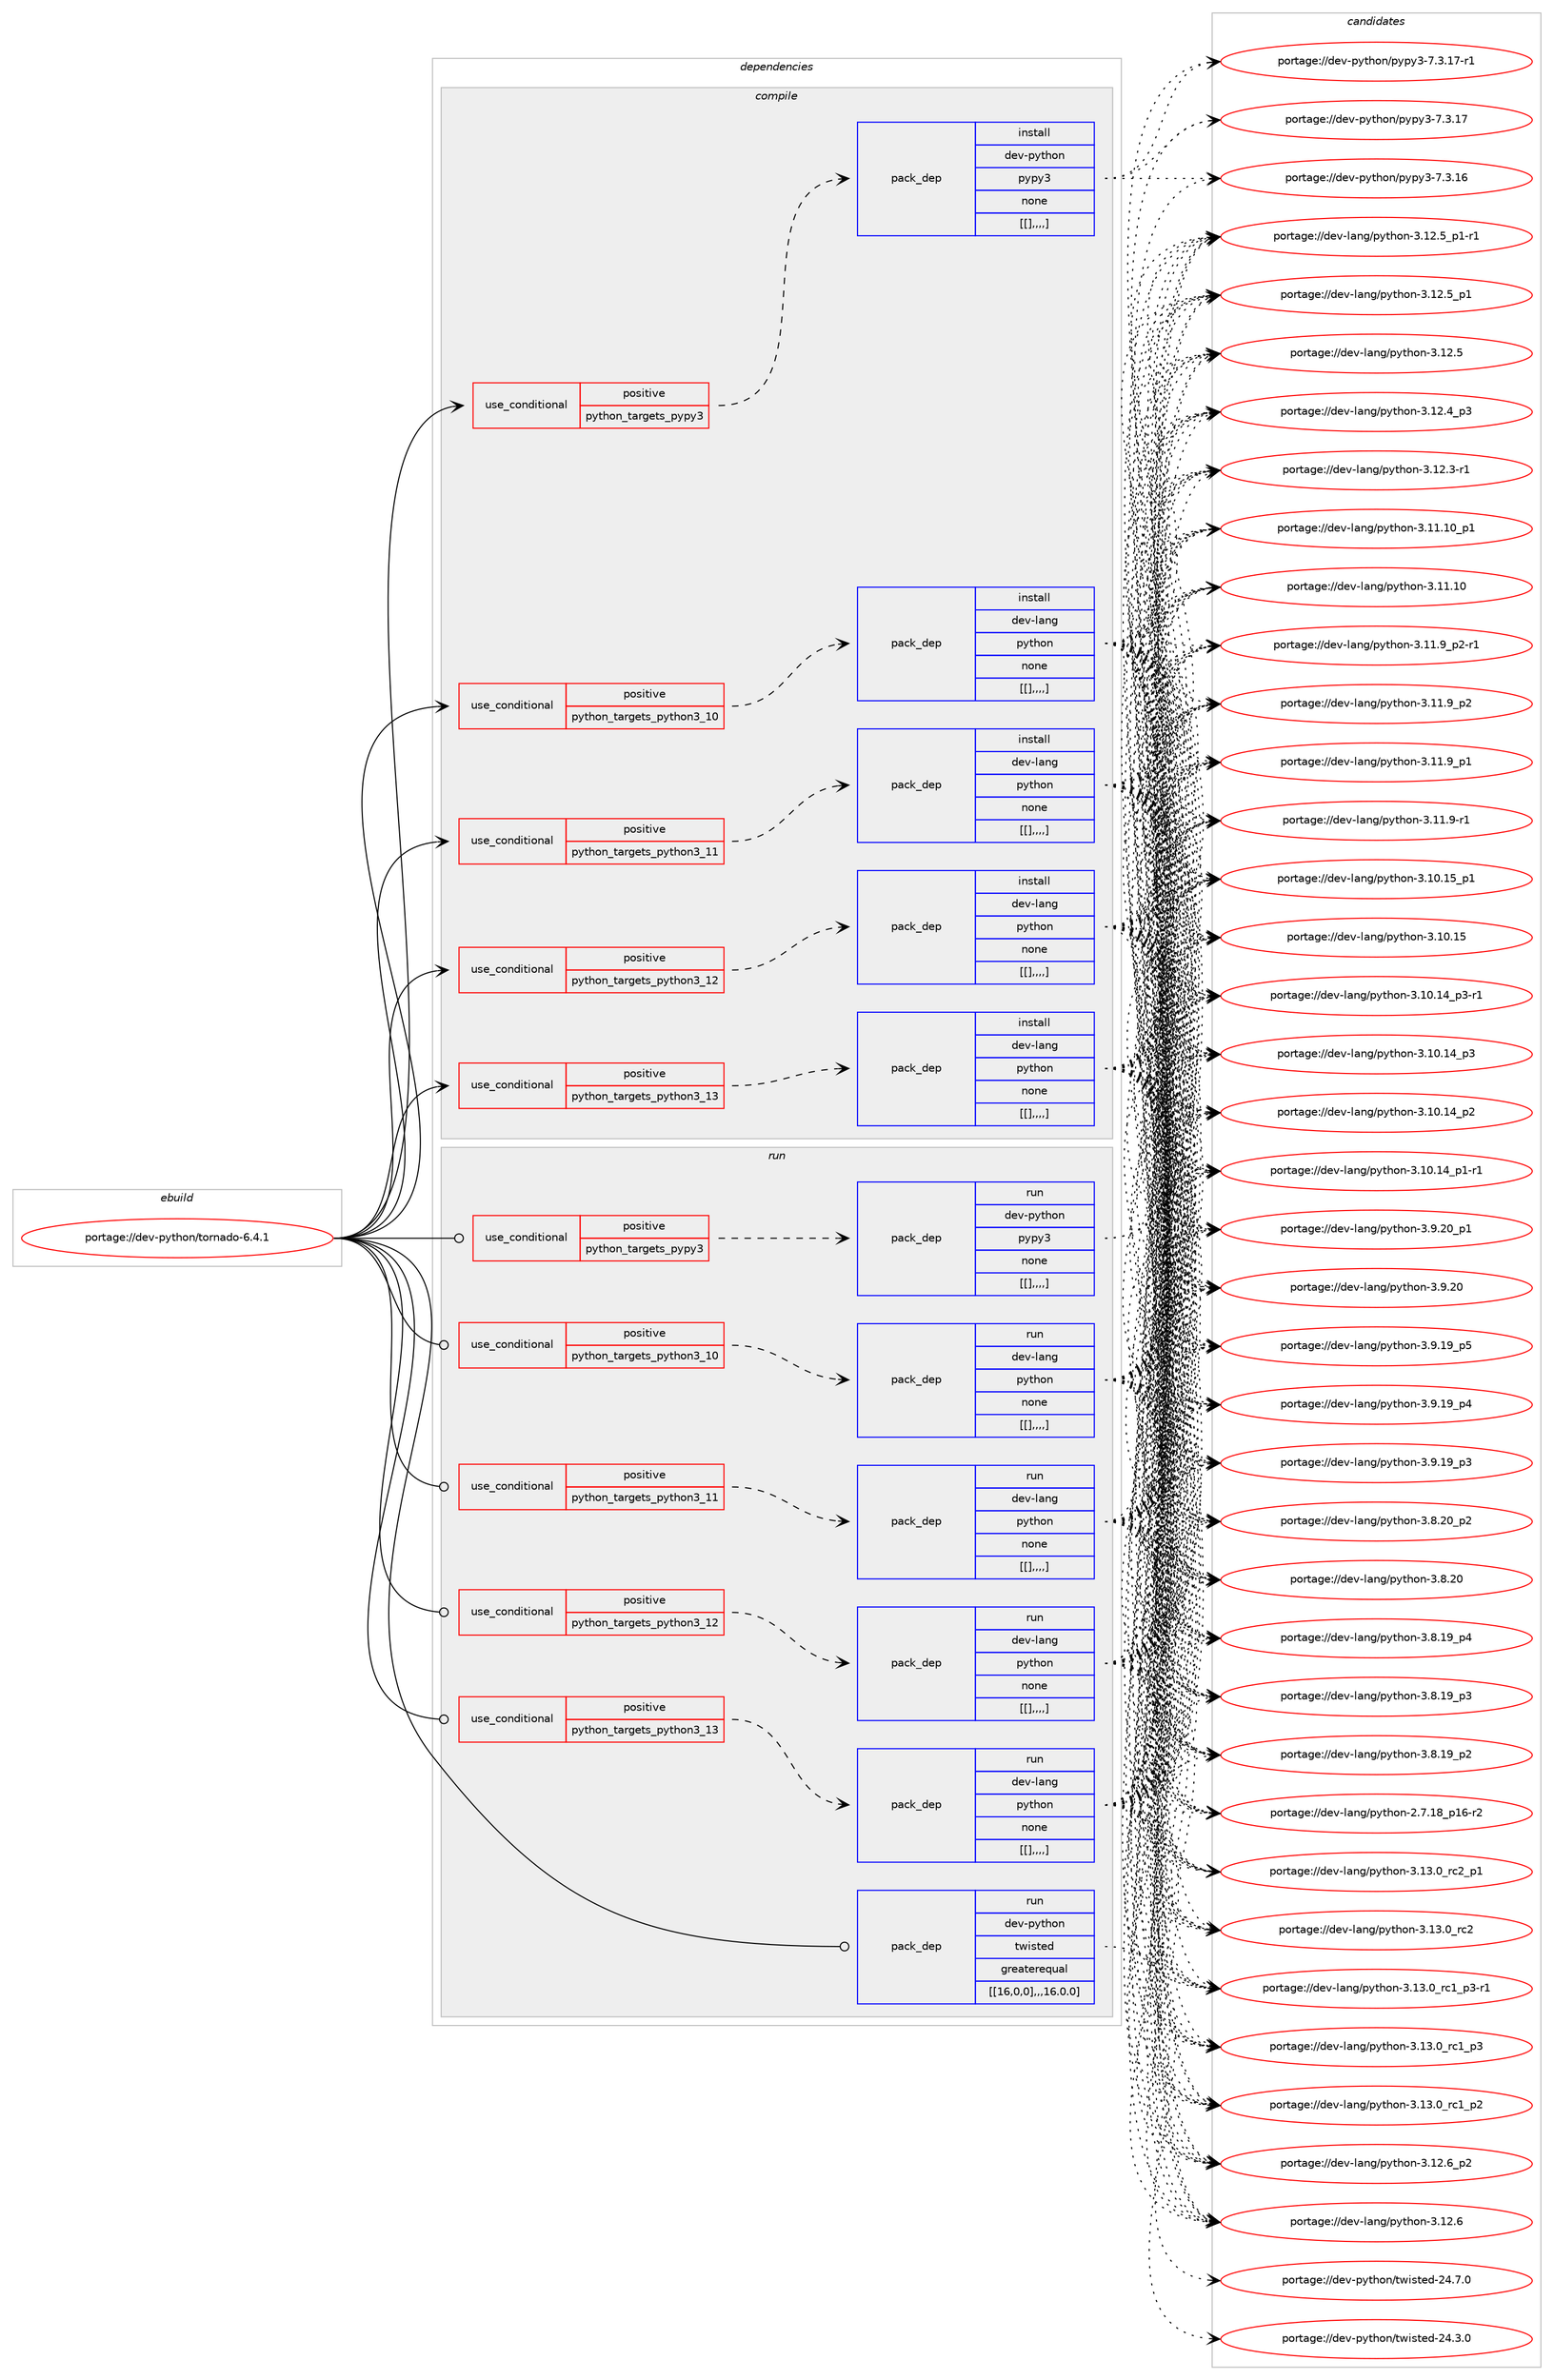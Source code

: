 digraph prolog {

# *************
# Graph options
# *************

newrank=true;
concentrate=true;
compound=true;
graph [rankdir=LR,fontname=Helvetica,fontsize=10,ranksep=1.5];#, ranksep=2.5, nodesep=0.2];
edge  [arrowhead=vee];
node  [fontname=Helvetica,fontsize=10];

# **********
# The ebuild
# **********

subgraph cluster_leftcol {
color=gray;
label=<<i>ebuild</i>>;
id [label="portage://dev-python/tornado-6.4.1", color=red, width=4, href="../dev-python/tornado-6.4.1.svg"];
}

# ****************
# The dependencies
# ****************

subgraph cluster_midcol {
color=gray;
label=<<i>dependencies</i>>;
subgraph cluster_compile {
fillcolor="#eeeeee";
style=filled;
label=<<i>compile</i>>;
subgraph cond42300 {
dependency169201 [label=<<TABLE BORDER="0" CELLBORDER="1" CELLSPACING="0" CELLPADDING="4"><TR><TD ROWSPAN="3" CELLPADDING="10">use_conditional</TD></TR><TR><TD>positive</TD></TR><TR><TD>python_targets_pypy3</TD></TR></TABLE>>, shape=none, color=red];
subgraph pack125639 {
dependency169202 [label=<<TABLE BORDER="0" CELLBORDER="1" CELLSPACING="0" CELLPADDING="4" WIDTH="220"><TR><TD ROWSPAN="6" CELLPADDING="30">pack_dep</TD></TR><TR><TD WIDTH="110">install</TD></TR><TR><TD>dev-python</TD></TR><TR><TD>pypy3</TD></TR><TR><TD>none</TD></TR><TR><TD>[[],,,,]</TD></TR></TABLE>>, shape=none, color=blue];
}
dependency169201:e -> dependency169202:w [weight=20,style="dashed",arrowhead="vee"];
}
id:e -> dependency169201:w [weight=20,style="solid",arrowhead="vee"];
subgraph cond42301 {
dependency169203 [label=<<TABLE BORDER="0" CELLBORDER="1" CELLSPACING="0" CELLPADDING="4"><TR><TD ROWSPAN="3" CELLPADDING="10">use_conditional</TD></TR><TR><TD>positive</TD></TR><TR><TD>python_targets_python3_10</TD></TR></TABLE>>, shape=none, color=red];
subgraph pack125640 {
dependency169204 [label=<<TABLE BORDER="0" CELLBORDER="1" CELLSPACING="0" CELLPADDING="4" WIDTH="220"><TR><TD ROWSPAN="6" CELLPADDING="30">pack_dep</TD></TR><TR><TD WIDTH="110">install</TD></TR><TR><TD>dev-lang</TD></TR><TR><TD>python</TD></TR><TR><TD>none</TD></TR><TR><TD>[[],,,,]</TD></TR></TABLE>>, shape=none, color=blue];
}
dependency169203:e -> dependency169204:w [weight=20,style="dashed",arrowhead="vee"];
}
id:e -> dependency169203:w [weight=20,style="solid",arrowhead="vee"];
subgraph cond42302 {
dependency169205 [label=<<TABLE BORDER="0" CELLBORDER="1" CELLSPACING="0" CELLPADDING="4"><TR><TD ROWSPAN="3" CELLPADDING="10">use_conditional</TD></TR><TR><TD>positive</TD></TR><TR><TD>python_targets_python3_11</TD></TR></TABLE>>, shape=none, color=red];
subgraph pack125641 {
dependency169206 [label=<<TABLE BORDER="0" CELLBORDER="1" CELLSPACING="0" CELLPADDING="4" WIDTH="220"><TR><TD ROWSPAN="6" CELLPADDING="30">pack_dep</TD></TR><TR><TD WIDTH="110">install</TD></TR><TR><TD>dev-lang</TD></TR><TR><TD>python</TD></TR><TR><TD>none</TD></TR><TR><TD>[[],,,,]</TD></TR></TABLE>>, shape=none, color=blue];
}
dependency169205:e -> dependency169206:w [weight=20,style="dashed",arrowhead="vee"];
}
id:e -> dependency169205:w [weight=20,style="solid",arrowhead="vee"];
subgraph cond42303 {
dependency169207 [label=<<TABLE BORDER="0" CELLBORDER="1" CELLSPACING="0" CELLPADDING="4"><TR><TD ROWSPAN="3" CELLPADDING="10">use_conditional</TD></TR><TR><TD>positive</TD></TR><TR><TD>python_targets_python3_12</TD></TR></TABLE>>, shape=none, color=red];
subgraph pack125642 {
dependency169208 [label=<<TABLE BORDER="0" CELLBORDER="1" CELLSPACING="0" CELLPADDING="4" WIDTH="220"><TR><TD ROWSPAN="6" CELLPADDING="30">pack_dep</TD></TR><TR><TD WIDTH="110">install</TD></TR><TR><TD>dev-lang</TD></TR><TR><TD>python</TD></TR><TR><TD>none</TD></TR><TR><TD>[[],,,,]</TD></TR></TABLE>>, shape=none, color=blue];
}
dependency169207:e -> dependency169208:w [weight=20,style="dashed",arrowhead="vee"];
}
id:e -> dependency169207:w [weight=20,style="solid",arrowhead="vee"];
subgraph cond42304 {
dependency169209 [label=<<TABLE BORDER="0" CELLBORDER="1" CELLSPACING="0" CELLPADDING="4"><TR><TD ROWSPAN="3" CELLPADDING="10">use_conditional</TD></TR><TR><TD>positive</TD></TR><TR><TD>python_targets_python3_13</TD></TR></TABLE>>, shape=none, color=red];
subgraph pack125643 {
dependency169210 [label=<<TABLE BORDER="0" CELLBORDER="1" CELLSPACING="0" CELLPADDING="4" WIDTH="220"><TR><TD ROWSPAN="6" CELLPADDING="30">pack_dep</TD></TR><TR><TD WIDTH="110">install</TD></TR><TR><TD>dev-lang</TD></TR><TR><TD>python</TD></TR><TR><TD>none</TD></TR><TR><TD>[[],,,,]</TD></TR></TABLE>>, shape=none, color=blue];
}
dependency169209:e -> dependency169210:w [weight=20,style="dashed",arrowhead="vee"];
}
id:e -> dependency169209:w [weight=20,style="solid",arrowhead="vee"];
}
subgraph cluster_compileandrun {
fillcolor="#eeeeee";
style=filled;
label=<<i>compile and run</i>>;
}
subgraph cluster_run {
fillcolor="#eeeeee";
style=filled;
label=<<i>run</i>>;
subgraph cond42305 {
dependency169211 [label=<<TABLE BORDER="0" CELLBORDER="1" CELLSPACING="0" CELLPADDING="4"><TR><TD ROWSPAN="3" CELLPADDING="10">use_conditional</TD></TR><TR><TD>positive</TD></TR><TR><TD>python_targets_pypy3</TD></TR></TABLE>>, shape=none, color=red];
subgraph pack125644 {
dependency169212 [label=<<TABLE BORDER="0" CELLBORDER="1" CELLSPACING="0" CELLPADDING="4" WIDTH="220"><TR><TD ROWSPAN="6" CELLPADDING="30">pack_dep</TD></TR><TR><TD WIDTH="110">run</TD></TR><TR><TD>dev-python</TD></TR><TR><TD>pypy3</TD></TR><TR><TD>none</TD></TR><TR><TD>[[],,,,]</TD></TR></TABLE>>, shape=none, color=blue];
}
dependency169211:e -> dependency169212:w [weight=20,style="dashed",arrowhead="vee"];
}
id:e -> dependency169211:w [weight=20,style="solid",arrowhead="odot"];
subgraph cond42306 {
dependency169213 [label=<<TABLE BORDER="0" CELLBORDER="1" CELLSPACING="0" CELLPADDING="4"><TR><TD ROWSPAN="3" CELLPADDING="10">use_conditional</TD></TR><TR><TD>positive</TD></TR><TR><TD>python_targets_python3_10</TD></TR></TABLE>>, shape=none, color=red];
subgraph pack125645 {
dependency169214 [label=<<TABLE BORDER="0" CELLBORDER="1" CELLSPACING="0" CELLPADDING="4" WIDTH="220"><TR><TD ROWSPAN="6" CELLPADDING="30">pack_dep</TD></TR><TR><TD WIDTH="110">run</TD></TR><TR><TD>dev-lang</TD></TR><TR><TD>python</TD></TR><TR><TD>none</TD></TR><TR><TD>[[],,,,]</TD></TR></TABLE>>, shape=none, color=blue];
}
dependency169213:e -> dependency169214:w [weight=20,style="dashed",arrowhead="vee"];
}
id:e -> dependency169213:w [weight=20,style="solid",arrowhead="odot"];
subgraph cond42307 {
dependency169215 [label=<<TABLE BORDER="0" CELLBORDER="1" CELLSPACING="0" CELLPADDING="4"><TR><TD ROWSPAN="3" CELLPADDING="10">use_conditional</TD></TR><TR><TD>positive</TD></TR><TR><TD>python_targets_python3_11</TD></TR></TABLE>>, shape=none, color=red];
subgraph pack125646 {
dependency169216 [label=<<TABLE BORDER="0" CELLBORDER="1" CELLSPACING="0" CELLPADDING="4" WIDTH="220"><TR><TD ROWSPAN="6" CELLPADDING="30">pack_dep</TD></TR><TR><TD WIDTH="110">run</TD></TR><TR><TD>dev-lang</TD></TR><TR><TD>python</TD></TR><TR><TD>none</TD></TR><TR><TD>[[],,,,]</TD></TR></TABLE>>, shape=none, color=blue];
}
dependency169215:e -> dependency169216:w [weight=20,style="dashed",arrowhead="vee"];
}
id:e -> dependency169215:w [weight=20,style="solid",arrowhead="odot"];
subgraph cond42308 {
dependency169217 [label=<<TABLE BORDER="0" CELLBORDER="1" CELLSPACING="0" CELLPADDING="4"><TR><TD ROWSPAN="3" CELLPADDING="10">use_conditional</TD></TR><TR><TD>positive</TD></TR><TR><TD>python_targets_python3_12</TD></TR></TABLE>>, shape=none, color=red];
subgraph pack125647 {
dependency169218 [label=<<TABLE BORDER="0" CELLBORDER="1" CELLSPACING="0" CELLPADDING="4" WIDTH="220"><TR><TD ROWSPAN="6" CELLPADDING="30">pack_dep</TD></TR><TR><TD WIDTH="110">run</TD></TR><TR><TD>dev-lang</TD></TR><TR><TD>python</TD></TR><TR><TD>none</TD></TR><TR><TD>[[],,,,]</TD></TR></TABLE>>, shape=none, color=blue];
}
dependency169217:e -> dependency169218:w [weight=20,style="dashed",arrowhead="vee"];
}
id:e -> dependency169217:w [weight=20,style="solid",arrowhead="odot"];
subgraph cond42309 {
dependency169219 [label=<<TABLE BORDER="0" CELLBORDER="1" CELLSPACING="0" CELLPADDING="4"><TR><TD ROWSPAN="3" CELLPADDING="10">use_conditional</TD></TR><TR><TD>positive</TD></TR><TR><TD>python_targets_python3_13</TD></TR></TABLE>>, shape=none, color=red];
subgraph pack125648 {
dependency169220 [label=<<TABLE BORDER="0" CELLBORDER="1" CELLSPACING="0" CELLPADDING="4" WIDTH="220"><TR><TD ROWSPAN="6" CELLPADDING="30">pack_dep</TD></TR><TR><TD WIDTH="110">run</TD></TR><TR><TD>dev-lang</TD></TR><TR><TD>python</TD></TR><TR><TD>none</TD></TR><TR><TD>[[],,,,]</TD></TR></TABLE>>, shape=none, color=blue];
}
dependency169219:e -> dependency169220:w [weight=20,style="dashed",arrowhead="vee"];
}
id:e -> dependency169219:w [weight=20,style="solid",arrowhead="odot"];
subgraph pack125649 {
dependency169221 [label=<<TABLE BORDER="0" CELLBORDER="1" CELLSPACING="0" CELLPADDING="4" WIDTH="220"><TR><TD ROWSPAN="6" CELLPADDING="30">pack_dep</TD></TR><TR><TD WIDTH="110">run</TD></TR><TR><TD>dev-python</TD></TR><TR><TD>twisted</TD></TR><TR><TD>greaterequal</TD></TR><TR><TD>[[16,0,0],,,16.0.0]</TD></TR></TABLE>>, shape=none, color=blue];
}
id:e -> dependency169221:w [weight=20,style="solid",arrowhead="odot"];
}
}

# **************
# The candidates
# **************

subgraph cluster_choices {
rank=same;
color=gray;
label=<<i>candidates</i>>;

subgraph choice125639 {
color=black;
nodesep=1;
choice100101118451121211161041111104711212111212151455546514649554511449 [label="portage://dev-python/pypy3-7.3.17-r1", color=red, width=4,href="../dev-python/pypy3-7.3.17-r1.svg"];
choice10010111845112121116104111110471121211121215145554651464955 [label="portage://dev-python/pypy3-7.3.17", color=red, width=4,href="../dev-python/pypy3-7.3.17.svg"];
choice10010111845112121116104111110471121211121215145554651464954 [label="portage://dev-python/pypy3-7.3.16", color=red, width=4,href="../dev-python/pypy3-7.3.16.svg"];
dependency169202:e -> choice100101118451121211161041111104711212111212151455546514649554511449:w [style=dotted,weight="100"];
dependency169202:e -> choice10010111845112121116104111110471121211121215145554651464955:w [style=dotted,weight="100"];
dependency169202:e -> choice10010111845112121116104111110471121211121215145554651464954:w [style=dotted,weight="100"];
}
subgraph choice125640 {
color=black;
nodesep=1;
choice100101118451089711010347112121116104111110455146495146489511499509511249 [label="portage://dev-lang/python-3.13.0_rc2_p1", color=red, width=4,href="../dev-lang/python-3.13.0_rc2_p1.svg"];
choice10010111845108971101034711212111610411111045514649514648951149950 [label="portage://dev-lang/python-3.13.0_rc2", color=red, width=4,href="../dev-lang/python-3.13.0_rc2.svg"];
choice1001011184510897110103471121211161041111104551464951464895114994995112514511449 [label="portage://dev-lang/python-3.13.0_rc1_p3-r1", color=red, width=4,href="../dev-lang/python-3.13.0_rc1_p3-r1.svg"];
choice100101118451089711010347112121116104111110455146495146489511499499511251 [label="portage://dev-lang/python-3.13.0_rc1_p3", color=red, width=4,href="../dev-lang/python-3.13.0_rc1_p3.svg"];
choice100101118451089711010347112121116104111110455146495146489511499499511250 [label="portage://dev-lang/python-3.13.0_rc1_p2", color=red, width=4,href="../dev-lang/python-3.13.0_rc1_p2.svg"];
choice100101118451089711010347112121116104111110455146495046549511250 [label="portage://dev-lang/python-3.12.6_p2", color=red, width=4,href="../dev-lang/python-3.12.6_p2.svg"];
choice10010111845108971101034711212111610411111045514649504654 [label="portage://dev-lang/python-3.12.6", color=red, width=4,href="../dev-lang/python-3.12.6.svg"];
choice1001011184510897110103471121211161041111104551464950465395112494511449 [label="portage://dev-lang/python-3.12.5_p1-r1", color=red, width=4,href="../dev-lang/python-3.12.5_p1-r1.svg"];
choice100101118451089711010347112121116104111110455146495046539511249 [label="portage://dev-lang/python-3.12.5_p1", color=red, width=4,href="../dev-lang/python-3.12.5_p1.svg"];
choice10010111845108971101034711212111610411111045514649504653 [label="portage://dev-lang/python-3.12.5", color=red, width=4,href="../dev-lang/python-3.12.5.svg"];
choice100101118451089711010347112121116104111110455146495046529511251 [label="portage://dev-lang/python-3.12.4_p3", color=red, width=4,href="../dev-lang/python-3.12.4_p3.svg"];
choice100101118451089711010347112121116104111110455146495046514511449 [label="portage://dev-lang/python-3.12.3-r1", color=red, width=4,href="../dev-lang/python-3.12.3-r1.svg"];
choice10010111845108971101034711212111610411111045514649494649489511249 [label="portage://dev-lang/python-3.11.10_p1", color=red, width=4,href="../dev-lang/python-3.11.10_p1.svg"];
choice1001011184510897110103471121211161041111104551464949464948 [label="portage://dev-lang/python-3.11.10", color=red, width=4,href="../dev-lang/python-3.11.10.svg"];
choice1001011184510897110103471121211161041111104551464949465795112504511449 [label="portage://dev-lang/python-3.11.9_p2-r1", color=red, width=4,href="../dev-lang/python-3.11.9_p2-r1.svg"];
choice100101118451089711010347112121116104111110455146494946579511250 [label="portage://dev-lang/python-3.11.9_p2", color=red, width=4,href="../dev-lang/python-3.11.9_p2.svg"];
choice100101118451089711010347112121116104111110455146494946579511249 [label="portage://dev-lang/python-3.11.9_p1", color=red, width=4,href="../dev-lang/python-3.11.9_p1.svg"];
choice100101118451089711010347112121116104111110455146494946574511449 [label="portage://dev-lang/python-3.11.9-r1", color=red, width=4,href="../dev-lang/python-3.11.9-r1.svg"];
choice10010111845108971101034711212111610411111045514649484649539511249 [label="portage://dev-lang/python-3.10.15_p1", color=red, width=4,href="../dev-lang/python-3.10.15_p1.svg"];
choice1001011184510897110103471121211161041111104551464948464953 [label="portage://dev-lang/python-3.10.15", color=red, width=4,href="../dev-lang/python-3.10.15.svg"];
choice100101118451089711010347112121116104111110455146494846495295112514511449 [label="portage://dev-lang/python-3.10.14_p3-r1", color=red, width=4,href="../dev-lang/python-3.10.14_p3-r1.svg"];
choice10010111845108971101034711212111610411111045514649484649529511251 [label="portage://dev-lang/python-3.10.14_p3", color=red, width=4,href="../dev-lang/python-3.10.14_p3.svg"];
choice10010111845108971101034711212111610411111045514649484649529511250 [label="portage://dev-lang/python-3.10.14_p2", color=red, width=4,href="../dev-lang/python-3.10.14_p2.svg"];
choice100101118451089711010347112121116104111110455146494846495295112494511449 [label="portage://dev-lang/python-3.10.14_p1-r1", color=red, width=4,href="../dev-lang/python-3.10.14_p1-r1.svg"];
choice100101118451089711010347112121116104111110455146574650489511249 [label="portage://dev-lang/python-3.9.20_p1", color=red, width=4,href="../dev-lang/python-3.9.20_p1.svg"];
choice10010111845108971101034711212111610411111045514657465048 [label="portage://dev-lang/python-3.9.20", color=red, width=4,href="../dev-lang/python-3.9.20.svg"];
choice100101118451089711010347112121116104111110455146574649579511253 [label="portage://dev-lang/python-3.9.19_p5", color=red, width=4,href="../dev-lang/python-3.9.19_p5.svg"];
choice100101118451089711010347112121116104111110455146574649579511252 [label="portage://dev-lang/python-3.9.19_p4", color=red, width=4,href="../dev-lang/python-3.9.19_p4.svg"];
choice100101118451089711010347112121116104111110455146574649579511251 [label="portage://dev-lang/python-3.9.19_p3", color=red, width=4,href="../dev-lang/python-3.9.19_p3.svg"];
choice100101118451089711010347112121116104111110455146564650489511250 [label="portage://dev-lang/python-3.8.20_p2", color=red, width=4,href="../dev-lang/python-3.8.20_p2.svg"];
choice10010111845108971101034711212111610411111045514656465048 [label="portage://dev-lang/python-3.8.20", color=red, width=4,href="../dev-lang/python-3.8.20.svg"];
choice100101118451089711010347112121116104111110455146564649579511252 [label="portage://dev-lang/python-3.8.19_p4", color=red, width=4,href="../dev-lang/python-3.8.19_p4.svg"];
choice100101118451089711010347112121116104111110455146564649579511251 [label="portage://dev-lang/python-3.8.19_p3", color=red, width=4,href="../dev-lang/python-3.8.19_p3.svg"];
choice100101118451089711010347112121116104111110455146564649579511250 [label="portage://dev-lang/python-3.8.19_p2", color=red, width=4,href="../dev-lang/python-3.8.19_p2.svg"];
choice100101118451089711010347112121116104111110455046554649569511249544511450 [label="portage://dev-lang/python-2.7.18_p16-r2", color=red, width=4,href="../dev-lang/python-2.7.18_p16-r2.svg"];
dependency169204:e -> choice100101118451089711010347112121116104111110455146495146489511499509511249:w [style=dotted,weight="100"];
dependency169204:e -> choice10010111845108971101034711212111610411111045514649514648951149950:w [style=dotted,weight="100"];
dependency169204:e -> choice1001011184510897110103471121211161041111104551464951464895114994995112514511449:w [style=dotted,weight="100"];
dependency169204:e -> choice100101118451089711010347112121116104111110455146495146489511499499511251:w [style=dotted,weight="100"];
dependency169204:e -> choice100101118451089711010347112121116104111110455146495146489511499499511250:w [style=dotted,weight="100"];
dependency169204:e -> choice100101118451089711010347112121116104111110455146495046549511250:w [style=dotted,weight="100"];
dependency169204:e -> choice10010111845108971101034711212111610411111045514649504654:w [style=dotted,weight="100"];
dependency169204:e -> choice1001011184510897110103471121211161041111104551464950465395112494511449:w [style=dotted,weight="100"];
dependency169204:e -> choice100101118451089711010347112121116104111110455146495046539511249:w [style=dotted,weight="100"];
dependency169204:e -> choice10010111845108971101034711212111610411111045514649504653:w [style=dotted,weight="100"];
dependency169204:e -> choice100101118451089711010347112121116104111110455146495046529511251:w [style=dotted,weight="100"];
dependency169204:e -> choice100101118451089711010347112121116104111110455146495046514511449:w [style=dotted,weight="100"];
dependency169204:e -> choice10010111845108971101034711212111610411111045514649494649489511249:w [style=dotted,weight="100"];
dependency169204:e -> choice1001011184510897110103471121211161041111104551464949464948:w [style=dotted,weight="100"];
dependency169204:e -> choice1001011184510897110103471121211161041111104551464949465795112504511449:w [style=dotted,weight="100"];
dependency169204:e -> choice100101118451089711010347112121116104111110455146494946579511250:w [style=dotted,weight="100"];
dependency169204:e -> choice100101118451089711010347112121116104111110455146494946579511249:w [style=dotted,weight="100"];
dependency169204:e -> choice100101118451089711010347112121116104111110455146494946574511449:w [style=dotted,weight="100"];
dependency169204:e -> choice10010111845108971101034711212111610411111045514649484649539511249:w [style=dotted,weight="100"];
dependency169204:e -> choice1001011184510897110103471121211161041111104551464948464953:w [style=dotted,weight="100"];
dependency169204:e -> choice100101118451089711010347112121116104111110455146494846495295112514511449:w [style=dotted,weight="100"];
dependency169204:e -> choice10010111845108971101034711212111610411111045514649484649529511251:w [style=dotted,weight="100"];
dependency169204:e -> choice10010111845108971101034711212111610411111045514649484649529511250:w [style=dotted,weight="100"];
dependency169204:e -> choice100101118451089711010347112121116104111110455146494846495295112494511449:w [style=dotted,weight="100"];
dependency169204:e -> choice100101118451089711010347112121116104111110455146574650489511249:w [style=dotted,weight="100"];
dependency169204:e -> choice10010111845108971101034711212111610411111045514657465048:w [style=dotted,weight="100"];
dependency169204:e -> choice100101118451089711010347112121116104111110455146574649579511253:w [style=dotted,weight="100"];
dependency169204:e -> choice100101118451089711010347112121116104111110455146574649579511252:w [style=dotted,weight="100"];
dependency169204:e -> choice100101118451089711010347112121116104111110455146574649579511251:w [style=dotted,weight="100"];
dependency169204:e -> choice100101118451089711010347112121116104111110455146564650489511250:w [style=dotted,weight="100"];
dependency169204:e -> choice10010111845108971101034711212111610411111045514656465048:w [style=dotted,weight="100"];
dependency169204:e -> choice100101118451089711010347112121116104111110455146564649579511252:w [style=dotted,weight="100"];
dependency169204:e -> choice100101118451089711010347112121116104111110455146564649579511251:w [style=dotted,weight="100"];
dependency169204:e -> choice100101118451089711010347112121116104111110455146564649579511250:w [style=dotted,weight="100"];
dependency169204:e -> choice100101118451089711010347112121116104111110455046554649569511249544511450:w [style=dotted,weight="100"];
}
subgraph choice125641 {
color=black;
nodesep=1;
choice100101118451089711010347112121116104111110455146495146489511499509511249 [label="portage://dev-lang/python-3.13.0_rc2_p1", color=red, width=4,href="../dev-lang/python-3.13.0_rc2_p1.svg"];
choice10010111845108971101034711212111610411111045514649514648951149950 [label="portage://dev-lang/python-3.13.0_rc2", color=red, width=4,href="../dev-lang/python-3.13.0_rc2.svg"];
choice1001011184510897110103471121211161041111104551464951464895114994995112514511449 [label="portage://dev-lang/python-3.13.0_rc1_p3-r1", color=red, width=4,href="../dev-lang/python-3.13.0_rc1_p3-r1.svg"];
choice100101118451089711010347112121116104111110455146495146489511499499511251 [label="portage://dev-lang/python-3.13.0_rc1_p3", color=red, width=4,href="../dev-lang/python-3.13.0_rc1_p3.svg"];
choice100101118451089711010347112121116104111110455146495146489511499499511250 [label="portage://dev-lang/python-3.13.0_rc1_p2", color=red, width=4,href="../dev-lang/python-3.13.0_rc1_p2.svg"];
choice100101118451089711010347112121116104111110455146495046549511250 [label="portage://dev-lang/python-3.12.6_p2", color=red, width=4,href="../dev-lang/python-3.12.6_p2.svg"];
choice10010111845108971101034711212111610411111045514649504654 [label="portage://dev-lang/python-3.12.6", color=red, width=4,href="../dev-lang/python-3.12.6.svg"];
choice1001011184510897110103471121211161041111104551464950465395112494511449 [label="portage://dev-lang/python-3.12.5_p1-r1", color=red, width=4,href="../dev-lang/python-3.12.5_p1-r1.svg"];
choice100101118451089711010347112121116104111110455146495046539511249 [label="portage://dev-lang/python-3.12.5_p1", color=red, width=4,href="../dev-lang/python-3.12.5_p1.svg"];
choice10010111845108971101034711212111610411111045514649504653 [label="portage://dev-lang/python-3.12.5", color=red, width=4,href="../dev-lang/python-3.12.5.svg"];
choice100101118451089711010347112121116104111110455146495046529511251 [label="portage://dev-lang/python-3.12.4_p3", color=red, width=4,href="../dev-lang/python-3.12.4_p3.svg"];
choice100101118451089711010347112121116104111110455146495046514511449 [label="portage://dev-lang/python-3.12.3-r1", color=red, width=4,href="../dev-lang/python-3.12.3-r1.svg"];
choice10010111845108971101034711212111610411111045514649494649489511249 [label="portage://dev-lang/python-3.11.10_p1", color=red, width=4,href="../dev-lang/python-3.11.10_p1.svg"];
choice1001011184510897110103471121211161041111104551464949464948 [label="portage://dev-lang/python-3.11.10", color=red, width=4,href="../dev-lang/python-3.11.10.svg"];
choice1001011184510897110103471121211161041111104551464949465795112504511449 [label="portage://dev-lang/python-3.11.9_p2-r1", color=red, width=4,href="../dev-lang/python-3.11.9_p2-r1.svg"];
choice100101118451089711010347112121116104111110455146494946579511250 [label="portage://dev-lang/python-3.11.9_p2", color=red, width=4,href="../dev-lang/python-3.11.9_p2.svg"];
choice100101118451089711010347112121116104111110455146494946579511249 [label="portage://dev-lang/python-3.11.9_p1", color=red, width=4,href="../dev-lang/python-3.11.9_p1.svg"];
choice100101118451089711010347112121116104111110455146494946574511449 [label="portage://dev-lang/python-3.11.9-r1", color=red, width=4,href="../dev-lang/python-3.11.9-r1.svg"];
choice10010111845108971101034711212111610411111045514649484649539511249 [label="portage://dev-lang/python-3.10.15_p1", color=red, width=4,href="../dev-lang/python-3.10.15_p1.svg"];
choice1001011184510897110103471121211161041111104551464948464953 [label="portage://dev-lang/python-3.10.15", color=red, width=4,href="../dev-lang/python-3.10.15.svg"];
choice100101118451089711010347112121116104111110455146494846495295112514511449 [label="portage://dev-lang/python-3.10.14_p3-r1", color=red, width=4,href="../dev-lang/python-3.10.14_p3-r1.svg"];
choice10010111845108971101034711212111610411111045514649484649529511251 [label="portage://dev-lang/python-3.10.14_p3", color=red, width=4,href="../dev-lang/python-3.10.14_p3.svg"];
choice10010111845108971101034711212111610411111045514649484649529511250 [label="portage://dev-lang/python-3.10.14_p2", color=red, width=4,href="../dev-lang/python-3.10.14_p2.svg"];
choice100101118451089711010347112121116104111110455146494846495295112494511449 [label="portage://dev-lang/python-3.10.14_p1-r1", color=red, width=4,href="../dev-lang/python-3.10.14_p1-r1.svg"];
choice100101118451089711010347112121116104111110455146574650489511249 [label="portage://dev-lang/python-3.9.20_p1", color=red, width=4,href="../dev-lang/python-3.9.20_p1.svg"];
choice10010111845108971101034711212111610411111045514657465048 [label="portage://dev-lang/python-3.9.20", color=red, width=4,href="../dev-lang/python-3.9.20.svg"];
choice100101118451089711010347112121116104111110455146574649579511253 [label="portage://dev-lang/python-3.9.19_p5", color=red, width=4,href="../dev-lang/python-3.9.19_p5.svg"];
choice100101118451089711010347112121116104111110455146574649579511252 [label="portage://dev-lang/python-3.9.19_p4", color=red, width=4,href="../dev-lang/python-3.9.19_p4.svg"];
choice100101118451089711010347112121116104111110455146574649579511251 [label="portage://dev-lang/python-3.9.19_p3", color=red, width=4,href="../dev-lang/python-3.9.19_p3.svg"];
choice100101118451089711010347112121116104111110455146564650489511250 [label="portage://dev-lang/python-3.8.20_p2", color=red, width=4,href="../dev-lang/python-3.8.20_p2.svg"];
choice10010111845108971101034711212111610411111045514656465048 [label="portage://dev-lang/python-3.8.20", color=red, width=4,href="../dev-lang/python-3.8.20.svg"];
choice100101118451089711010347112121116104111110455146564649579511252 [label="portage://dev-lang/python-3.8.19_p4", color=red, width=4,href="../dev-lang/python-3.8.19_p4.svg"];
choice100101118451089711010347112121116104111110455146564649579511251 [label="portage://dev-lang/python-3.8.19_p3", color=red, width=4,href="../dev-lang/python-3.8.19_p3.svg"];
choice100101118451089711010347112121116104111110455146564649579511250 [label="portage://dev-lang/python-3.8.19_p2", color=red, width=4,href="../dev-lang/python-3.8.19_p2.svg"];
choice100101118451089711010347112121116104111110455046554649569511249544511450 [label="portage://dev-lang/python-2.7.18_p16-r2", color=red, width=4,href="../dev-lang/python-2.7.18_p16-r2.svg"];
dependency169206:e -> choice100101118451089711010347112121116104111110455146495146489511499509511249:w [style=dotted,weight="100"];
dependency169206:e -> choice10010111845108971101034711212111610411111045514649514648951149950:w [style=dotted,weight="100"];
dependency169206:e -> choice1001011184510897110103471121211161041111104551464951464895114994995112514511449:w [style=dotted,weight="100"];
dependency169206:e -> choice100101118451089711010347112121116104111110455146495146489511499499511251:w [style=dotted,weight="100"];
dependency169206:e -> choice100101118451089711010347112121116104111110455146495146489511499499511250:w [style=dotted,weight="100"];
dependency169206:e -> choice100101118451089711010347112121116104111110455146495046549511250:w [style=dotted,weight="100"];
dependency169206:e -> choice10010111845108971101034711212111610411111045514649504654:w [style=dotted,weight="100"];
dependency169206:e -> choice1001011184510897110103471121211161041111104551464950465395112494511449:w [style=dotted,weight="100"];
dependency169206:e -> choice100101118451089711010347112121116104111110455146495046539511249:w [style=dotted,weight="100"];
dependency169206:e -> choice10010111845108971101034711212111610411111045514649504653:w [style=dotted,weight="100"];
dependency169206:e -> choice100101118451089711010347112121116104111110455146495046529511251:w [style=dotted,weight="100"];
dependency169206:e -> choice100101118451089711010347112121116104111110455146495046514511449:w [style=dotted,weight="100"];
dependency169206:e -> choice10010111845108971101034711212111610411111045514649494649489511249:w [style=dotted,weight="100"];
dependency169206:e -> choice1001011184510897110103471121211161041111104551464949464948:w [style=dotted,weight="100"];
dependency169206:e -> choice1001011184510897110103471121211161041111104551464949465795112504511449:w [style=dotted,weight="100"];
dependency169206:e -> choice100101118451089711010347112121116104111110455146494946579511250:w [style=dotted,weight="100"];
dependency169206:e -> choice100101118451089711010347112121116104111110455146494946579511249:w [style=dotted,weight="100"];
dependency169206:e -> choice100101118451089711010347112121116104111110455146494946574511449:w [style=dotted,weight="100"];
dependency169206:e -> choice10010111845108971101034711212111610411111045514649484649539511249:w [style=dotted,weight="100"];
dependency169206:e -> choice1001011184510897110103471121211161041111104551464948464953:w [style=dotted,weight="100"];
dependency169206:e -> choice100101118451089711010347112121116104111110455146494846495295112514511449:w [style=dotted,weight="100"];
dependency169206:e -> choice10010111845108971101034711212111610411111045514649484649529511251:w [style=dotted,weight="100"];
dependency169206:e -> choice10010111845108971101034711212111610411111045514649484649529511250:w [style=dotted,weight="100"];
dependency169206:e -> choice100101118451089711010347112121116104111110455146494846495295112494511449:w [style=dotted,weight="100"];
dependency169206:e -> choice100101118451089711010347112121116104111110455146574650489511249:w [style=dotted,weight="100"];
dependency169206:e -> choice10010111845108971101034711212111610411111045514657465048:w [style=dotted,weight="100"];
dependency169206:e -> choice100101118451089711010347112121116104111110455146574649579511253:w [style=dotted,weight="100"];
dependency169206:e -> choice100101118451089711010347112121116104111110455146574649579511252:w [style=dotted,weight="100"];
dependency169206:e -> choice100101118451089711010347112121116104111110455146574649579511251:w [style=dotted,weight="100"];
dependency169206:e -> choice100101118451089711010347112121116104111110455146564650489511250:w [style=dotted,weight="100"];
dependency169206:e -> choice10010111845108971101034711212111610411111045514656465048:w [style=dotted,weight="100"];
dependency169206:e -> choice100101118451089711010347112121116104111110455146564649579511252:w [style=dotted,weight="100"];
dependency169206:e -> choice100101118451089711010347112121116104111110455146564649579511251:w [style=dotted,weight="100"];
dependency169206:e -> choice100101118451089711010347112121116104111110455146564649579511250:w [style=dotted,weight="100"];
dependency169206:e -> choice100101118451089711010347112121116104111110455046554649569511249544511450:w [style=dotted,weight="100"];
}
subgraph choice125642 {
color=black;
nodesep=1;
choice100101118451089711010347112121116104111110455146495146489511499509511249 [label="portage://dev-lang/python-3.13.0_rc2_p1", color=red, width=4,href="../dev-lang/python-3.13.0_rc2_p1.svg"];
choice10010111845108971101034711212111610411111045514649514648951149950 [label="portage://dev-lang/python-3.13.0_rc2", color=red, width=4,href="../dev-lang/python-3.13.0_rc2.svg"];
choice1001011184510897110103471121211161041111104551464951464895114994995112514511449 [label="portage://dev-lang/python-3.13.0_rc1_p3-r1", color=red, width=4,href="../dev-lang/python-3.13.0_rc1_p3-r1.svg"];
choice100101118451089711010347112121116104111110455146495146489511499499511251 [label="portage://dev-lang/python-3.13.0_rc1_p3", color=red, width=4,href="../dev-lang/python-3.13.0_rc1_p3.svg"];
choice100101118451089711010347112121116104111110455146495146489511499499511250 [label="portage://dev-lang/python-3.13.0_rc1_p2", color=red, width=4,href="../dev-lang/python-3.13.0_rc1_p2.svg"];
choice100101118451089711010347112121116104111110455146495046549511250 [label="portage://dev-lang/python-3.12.6_p2", color=red, width=4,href="../dev-lang/python-3.12.6_p2.svg"];
choice10010111845108971101034711212111610411111045514649504654 [label="portage://dev-lang/python-3.12.6", color=red, width=4,href="../dev-lang/python-3.12.6.svg"];
choice1001011184510897110103471121211161041111104551464950465395112494511449 [label="portage://dev-lang/python-3.12.5_p1-r1", color=red, width=4,href="../dev-lang/python-3.12.5_p1-r1.svg"];
choice100101118451089711010347112121116104111110455146495046539511249 [label="portage://dev-lang/python-3.12.5_p1", color=red, width=4,href="../dev-lang/python-3.12.5_p1.svg"];
choice10010111845108971101034711212111610411111045514649504653 [label="portage://dev-lang/python-3.12.5", color=red, width=4,href="../dev-lang/python-3.12.5.svg"];
choice100101118451089711010347112121116104111110455146495046529511251 [label="portage://dev-lang/python-3.12.4_p3", color=red, width=4,href="../dev-lang/python-3.12.4_p3.svg"];
choice100101118451089711010347112121116104111110455146495046514511449 [label="portage://dev-lang/python-3.12.3-r1", color=red, width=4,href="../dev-lang/python-3.12.3-r1.svg"];
choice10010111845108971101034711212111610411111045514649494649489511249 [label="portage://dev-lang/python-3.11.10_p1", color=red, width=4,href="../dev-lang/python-3.11.10_p1.svg"];
choice1001011184510897110103471121211161041111104551464949464948 [label="portage://dev-lang/python-3.11.10", color=red, width=4,href="../dev-lang/python-3.11.10.svg"];
choice1001011184510897110103471121211161041111104551464949465795112504511449 [label="portage://dev-lang/python-3.11.9_p2-r1", color=red, width=4,href="../dev-lang/python-3.11.9_p2-r1.svg"];
choice100101118451089711010347112121116104111110455146494946579511250 [label="portage://dev-lang/python-3.11.9_p2", color=red, width=4,href="../dev-lang/python-3.11.9_p2.svg"];
choice100101118451089711010347112121116104111110455146494946579511249 [label="portage://dev-lang/python-3.11.9_p1", color=red, width=4,href="../dev-lang/python-3.11.9_p1.svg"];
choice100101118451089711010347112121116104111110455146494946574511449 [label="portage://dev-lang/python-3.11.9-r1", color=red, width=4,href="../dev-lang/python-3.11.9-r1.svg"];
choice10010111845108971101034711212111610411111045514649484649539511249 [label="portage://dev-lang/python-3.10.15_p1", color=red, width=4,href="../dev-lang/python-3.10.15_p1.svg"];
choice1001011184510897110103471121211161041111104551464948464953 [label="portage://dev-lang/python-3.10.15", color=red, width=4,href="../dev-lang/python-3.10.15.svg"];
choice100101118451089711010347112121116104111110455146494846495295112514511449 [label="portage://dev-lang/python-3.10.14_p3-r1", color=red, width=4,href="../dev-lang/python-3.10.14_p3-r1.svg"];
choice10010111845108971101034711212111610411111045514649484649529511251 [label="portage://dev-lang/python-3.10.14_p3", color=red, width=4,href="../dev-lang/python-3.10.14_p3.svg"];
choice10010111845108971101034711212111610411111045514649484649529511250 [label="portage://dev-lang/python-3.10.14_p2", color=red, width=4,href="../dev-lang/python-3.10.14_p2.svg"];
choice100101118451089711010347112121116104111110455146494846495295112494511449 [label="portage://dev-lang/python-3.10.14_p1-r1", color=red, width=4,href="../dev-lang/python-3.10.14_p1-r1.svg"];
choice100101118451089711010347112121116104111110455146574650489511249 [label="portage://dev-lang/python-3.9.20_p1", color=red, width=4,href="../dev-lang/python-3.9.20_p1.svg"];
choice10010111845108971101034711212111610411111045514657465048 [label="portage://dev-lang/python-3.9.20", color=red, width=4,href="../dev-lang/python-3.9.20.svg"];
choice100101118451089711010347112121116104111110455146574649579511253 [label="portage://dev-lang/python-3.9.19_p5", color=red, width=4,href="../dev-lang/python-3.9.19_p5.svg"];
choice100101118451089711010347112121116104111110455146574649579511252 [label="portage://dev-lang/python-3.9.19_p4", color=red, width=4,href="../dev-lang/python-3.9.19_p4.svg"];
choice100101118451089711010347112121116104111110455146574649579511251 [label="portage://dev-lang/python-3.9.19_p3", color=red, width=4,href="../dev-lang/python-3.9.19_p3.svg"];
choice100101118451089711010347112121116104111110455146564650489511250 [label="portage://dev-lang/python-3.8.20_p2", color=red, width=4,href="../dev-lang/python-3.8.20_p2.svg"];
choice10010111845108971101034711212111610411111045514656465048 [label="portage://dev-lang/python-3.8.20", color=red, width=4,href="../dev-lang/python-3.8.20.svg"];
choice100101118451089711010347112121116104111110455146564649579511252 [label="portage://dev-lang/python-3.8.19_p4", color=red, width=4,href="../dev-lang/python-3.8.19_p4.svg"];
choice100101118451089711010347112121116104111110455146564649579511251 [label="portage://dev-lang/python-3.8.19_p3", color=red, width=4,href="../dev-lang/python-3.8.19_p3.svg"];
choice100101118451089711010347112121116104111110455146564649579511250 [label="portage://dev-lang/python-3.8.19_p2", color=red, width=4,href="../dev-lang/python-3.8.19_p2.svg"];
choice100101118451089711010347112121116104111110455046554649569511249544511450 [label="portage://dev-lang/python-2.7.18_p16-r2", color=red, width=4,href="../dev-lang/python-2.7.18_p16-r2.svg"];
dependency169208:e -> choice100101118451089711010347112121116104111110455146495146489511499509511249:w [style=dotted,weight="100"];
dependency169208:e -> choice10010111845108971101034711212111610411111045514649514648951149950:w [style=dotted,weight="100"];
dependency169208:e -> choice1001011184510897110103471121211161041111104551464951464895114994995112514511449:w [style=dotted,weight="100"];
dependency169208:e -> choice100101118451089711010347112121116104111110455146495146489511499499511251:w [style=dotted,weight="100"];
dependency169208:e -> choice100101118451089711010347112121116104111110455146495146489511499499511250:w [style=dotted,weight="100"];
dependency169208:e -> choice100101118451089711010347112121116104111110455146495046549511250:w [style=dotted,weight="100"];
dependency169208:e -> choice10010111845108971101034711212111610411111045514649504654:w [style=dotted,weight="100"];
dependency169208:e -> choice1001011184510897110103471121211161041111104551464950465395112494511449:w [style=dotted,weight="100"];
dependency169208:e -> choice100101118451089711010347112121116104111110455146495046539511249:w [style=dotted,weight="100"];
dependency169208:e -> choice10010111845108971101034711212111610411111045514649504653:w [style=dotted,weight="100"];
dependency169208:e -> choice100101118451089711010347112121116104111110455146495046529511251:w [style=dotted,weight="100"];
dependency169208:e -> choice100101118451089711010347112121116104111110455146495046514511449:w [style=dotted,weight="100"];
dependency169208:e -> choice10010111845108971101034711212111610411111045514649494649489511249:w [style=dotted,weight="100"];
dependency169208:e -> choice1001011184510897110103471121211161041111104551464949464948:w [style=dotted,weight="100"];
dependency169208:e -> choice1001011184510897110103471121211161041111104551464949465795112504511449:w [style=dotted,weight="100"];
dependency169208:e -> choice100101118451089711010347112121116104111110455146494946579511250:w [style=dotted,weight="100"];
dependency169208:e -> choice100101118451089711010347112121116104111110455146494946579511249:w [style=dotted,weight="100"];
dependency169208:e -> choice100101118451089711010347112121116104111110455146494946574511449:w [style=dotted,weight="100"];
dependency169208:e -> choice10010111845108971101034711212111610411111045514649484649539511249:w [style=dotted,weight="100"];
dependency169208:e -> choice1001011184510897110103471121211161041111104551464948464953:w [style=dotted,weight="100"];
dependency169208:e -> choice100101118451089711010347112121116104111110455146494846495295112514511449:w [style=dotted,weight="100"];
dependency169208:e -> choice10010111845108971101034711212111610411111045514649484649529511251:w [style=dotted,weight="100"];
dependency169208:e -> choice10010111845108971101034711212111610411111045514649484649529511250:w [style=dotted,weight="100"];
dependency169208:e -> choice100101118451089711010347112121116104111110455146494846495295112494511449:w [style=dotted,weight="100"];
dependency169208:e -> choice100101118451089711010347112121116104111110455146574650489511249:w [style=dotted,weight="100"];
dependency169208:e -> choice10010111845108971101034711212111610411111045514657465048:w [style=dotted,weight="100"];
dependency169208:e -> choice100101118451089711010347112121116104111110455146574649579511253:w [style=dotted,weight="100"];
dependency169208:e -> choice100101118451089711010347112121116104111110455146574649579511252:w [style=dotted,weight="100"];
dependency169208:e -> choice100101118451089711010347112121116104111110455146574649579511251:w [style=dotted,weight="100"];
dependency169208:e -> choice100101118451089711010347112121116104111110455146564650489511250:w [style=dotted,weight="100"];
dependency169208:e -> choice10010111845108971101034711212111610411111045514656465048:w [style=dotted,weight="100"];
dependency169208:e -> choice100101118451089711010347112121116104111110455146564649579511252:w [style=dotted,weight="100"];
dependency169208:e -> choice100101118451089711010347112121116104111110455146564649579511251:w [style=dotted,weight="100"];
dependency169208:e -> choice100101118451089711010347112121116104111110455146564649579511250:w [style=dotted,weight="100"];
dependency169208:e -> choice100101118451089711010347112121116104111110455046554649569511249544511450:w [style=dotted,weight="100"];
}
subgraph choice125643 {
color=black;
nodesep=1;
choice100101118451089711010347112121116104111110455146495146489511499509511249 [label="portage://dev-lang/python-3.13.0_rc2_p1", color=red, width=4,href="../dev-lang/python-3.13.0_rc2_p1.svg"];
choice10010111845108971101034711212111610411111045514649514648951149950 [label="portage://dev-lang/python-3.13.0_rc2", color=red, width=4,href="../dev-lang/python-3.13.0_rc2.svg"];
choice1001011184510897110103471121211161041111104551464951464895114994995112514511449 [label="portage://dev-lang/python-3.13.0_rc1_p3-r1", color=red, width=4,href="../dev-lang/python-3.13.0_rc1_p3-r1.svg"];
choice100101118451089711010347112121116104111110455146495146489511499499511251 [label="portage://dev-lang/python-3.13.0_rc1_p3", color=red, width=4,href="../dev-lang/python-3.13.0_rc1_p3.svg"];
choice100101118451089711010347112121116104111110455146495146489511499499511250 [label="portage://dev-lang/python-3.13.0_rc1_p2", color=red, width=4,href="../dev-lang/python-3.13.0_rc1_p2.svg"];
choice100101118451089711010347112121116104111110455146495046549511250 [label="portage://dev-lang/python-3.12.6_p2", color=red, width=4,href="../dev-lang/python-3.12.6_p2.svg"];
choice10010111845108971101034711212111610411111045514649504654 [label="portage://dev-lang/python-3.12.6", color=red, width=4,href="../dev-lang/python-3.12.6.svg"];
choice1001011184510897110103471121211161041111104551464950465395112494511449 [label="portage://dev-lang/python-3.12.5_p1-r1", color=red, width=4,href="../dev-lang/python-3.12.5_p1-r1.svg"];
choice100101118451089711010347112121116104111110455146495046539511249 [label="portage://dev-lang/python-3.12.5_p1", color=red, width=4,href="../dev-lang/python-3.12.5_p1.svg"];
choice10010111845108971101034711212111610411111045514649504653 [label="portage://dev-lang/python-3.12.5", color=red, width=4,href="../dev-lang/python-3.12.5.svg"];
choice100101118451089711010347112121116104111110455146495046529511251 [label="portage://dev-lang/python-3.12.4_p3", color=red, width=4,href="../dev-lang/python-3.12.4_p3.svg"];
choice100101118451089711010347112121116104111110455146495046514511449 [label="portage://dev-lang/python-3.12.3-r1", color=red, width=4,href="../dev-lang/python-3.12.3-r1.svg"];
choice10010111845108971101034711212111610411111045514649494649489511249 [label="portage://dev-lang/python-3.11.10_p1", color=red, width=4,href="../dev-lang/python-3.11.10_p1.svg"];
choice1001011184510897110103471121211161041111104551464949464948 [label="portage://dev-lang/python-3.11.10", color=red, width=4,href="../dev-lang/python-3.11.10.svg"];
choice1001011184510897110103471121211161041111104551464949465795112504511449 [label="portage://dev-lang/python-3.11.9_p2-r1", color=red, width=4,href="../dev-lang/python-3.11.9_p2-r1.svg"];
choice100101118451089711010347112121116104111110455146494946579511250 [label="portage://dev-lang/python-3.11.9_p2", color=red, width=4,href="../dev-lang/python-3.11.9_p2.svg"];
choice100101118451089711010347112121116104111110455146494946579511249 [label="portage://dev-lang/python-3.11.9_p1", color=red, width=4,href="../dev-lang/python-3.11.9_p1.svg"];
choice100101118451089711010347112121116104111110455146494946574511449 [label="portage://dev-lang/python-3.11.9-r1", color=red, width=4,href="../dev-lang/python-3.11.9-r1.svg"];
choice10010111845108971101034711212111610411111045514649484649539511249 [label="portage://dev-lang/python-3.10.15_p1", color=red, width=4,href="../dev-lang/python-3.10.15_p1.svg"];
choice1001011184510897110103471121211161041111104551464948464953 [label="portage://dev-lang/python-3.10.15", color=red, width=4,href="../dev-lang/python-3.10.15.svg"];
choice100101118451089711010347112121116104111110455146494846495295112514511449 [label="portage://dev-lang/python-3.10.14_p3-r1", color=red, width=4,href="../dev-lang/python-3.10.14_p3-r1.svg"];
choice10010111845108971101034711212111610411111045514649484649529511251 [label="portage://dev-lang/python-3.10.14_p3", color=red, width=4,href="../dev-lang/python-3.10.14_p3.svg"];
choice10010111845108971101034711212111610411111045514649484649529511250 [label="portage://dev-lang/python-3.10.14_p2", color=red, width=4,href="../dev-lang/python-3.10.14_p2.svg"];
choice100101118451089711010347112121116104111110455146494846495295112494511449 [label="portage://dev-lang/python-3.10.14_p1-r1", color=red, width=4,href="../dev-lang/python-3.10.14_p1-r1.svg"];
choice100101118451089711010347112121116104111110455146574650489511249 [label="portage://dev-lang/python-3.9.20_p1", color=red, width=4,href="../dev-lang/python-3.9.20_p1.svg"];
choice10010111845108971101034711212111610411111045514657465048 [label="portage://dev-lang/python-3.9.20", color=red, width=4,href="../dev-lang/python-3.9.20.svg"];
choice100101118451089711010347112121116104111110455146574649579511253 [label="portage://dev-lang/python-3.9.19_p5", color=red, width=4,href="../dev-lang/python-3.9.19_p5.svg"];
choice100101118451089711010347112121116104111110455146574649579511252 [label="portage://dev-lang/python-3.9.19_p4", color=red, width=4,href="../dev-lang/python-3.9.19_p4.svg"];
choice100101118451089711010347112121116104111110455146574649579511251 [label="portage://dev-lang/python-3.9.19_p3", color=red, width=4,href="../dev-lang/python-3.9.19_p3.svg"];
choice100101118451089711010347112121116104111110455146564650489511250 [label="portage://dev-lang/python-3.8.20_p2", color=red, width=4,href="../dev-lang/python-3.8.20_p2.svg"];
choice10010111845108971101034711212111610411111045514656465048 [label="portage://dev-lang/python-3.8.20", color=red, width=4,href="../dev-lang/python-3.8.20.svg"];
choice100101118451089711010347112121116104111110455146564649579511252 [label="portage://dev-lang/python-3.8.19_p4", color=red, width=4,href="../dev-lang/python-3.8.19_p4.svg"];
choice100101118451089711010347112121116104111110455146564649579511251 [label="portage://dev-lang/python-3.8.19_p3", color=red, width=4,href="../dev-lang/python-3.8.19_p3.svg"];
choice100101118451089711010347112121116104111110455146564649579511250 [label="portage://dev-lang/python-3.8.19_p2", color=red, width=4,href="../dev-lang/python-3.8.19_p2.svg"];
choice100101118451089711010347112121116104111110455046554649569511249544511450 [label="portage://dev-lang/python-2.7.18_p16-r2", color=red, width=4,href="../dev-lang/python-2.7.18_p16-r2.svg"];
dependency169210:e -> choice100101118451089711010347112121116104111110455146495146489511499509511249:w [style=dotted,weight="100"];
dependency169210:e -> choice10010111845108971101034711212111610411111045514649514648951149950:w [style=dotted,weight="100"];
dependency169210:e -> choice1001011184510897110103471121211161041111104551464951464895114994995112514511449:w [style=dotted,weight="100"];
dependency169210:e -> choice100101118451089711010347112121116104111110455146495146489511499499511251:w [style=dotted,weight="100"];
dependency169210:e -> choice100101118451089711010347112121116104111110455146495146489511499499511250:w [style=dotted,weight="100"];
dependency169210:e -> choice100101118451089711010347112121116104111110455146495046549511250:w [style=dotted,weight="100"];
dependency169210:e -> choice10010111845108971101034711212111610411111045514649504654:w [style=dotted,weight="100"];
dependency169210:e -> choice1001011184510897110103471121211161041111104551464950465395112494511449:w [style=dotted,weight="100"];
dependency169210:e -> choice100101118451089711010347112121116104111110455146495046539511249:w [style=dotted,weight="100"];
dependency169210:e -> choice10010111845108971101034711212111610411111045514649504653:w [style=dotted,weight="100"];
dependency169210:e -> choice100101118451089711010347112121116104111110455146495046529511251:w [style=dotted,weight="100"];
dependency169210:e -> choice100101118451089711010347112121116104111110455146495046514511449:w [style=dotted,weight="100"];
dependency169210:e -> choice10010111845108971101034711212111610411111045514649494649489511249:w [style=dotted,weight="100"];
dependency169210:e -> choice1001011184510897110103471121211161041111104551464949464948:w [style=dotted,weight="100"];
dependency169210:e -> choice1001011184510897110103471121211161041111104551464949465795112504511449:w [style=dotted,weight="100"];
dependency169210:e -> choice100101118451089711010347112121116104111110455146494946579511250:w [style=dotted,weight="100"];
dependency169210:e -> choice100101118451089711010347112121116104111110455146494946579511249:w [style=dotted,weight="100"];
dependency169210:e -> choice100101118451089711010347112121116104111110455146494946574511449:w [style=dotted,weight="100"];
dependency169210:e -> choice10010111845108971101034711212111610411111045514649484649539511249:w [style=dotted,weight="100"];
dependency169210:e -> choice1001011184510897110103471121211161041111104551464948464953:w [style=dotted,weight="100"];
dependency169210:e -> choice100101118451089711010347112121116104111110455146494846495295112514511449:w [style=dotted,weight="100"];
dependency169210:e -> choice10010111845108971101034711212111610411111045514649484649529511251:w [style=dotted,weight="100"];
dependency169210:e -> choice10010111845108971101034711212111610411111045514649484649529511250:w [style=dotted,weight="100"];
dependency169210:e -> choice100101118451089711010347112121116104111110455146494846495295112494511449:w [style=dotted,weight="100"];
dependency169210:e -> choice100101118451089711010347112121116104111110455146574650489511249:w [style=dotted,weight="100"];
dependency169210:e -> choice10010111845108971101034711212111610411111045514657465048:w [style=dotted,weight="100"];
dependency169210:e -> choice100101118451089711010347112121116104111110455146574649579511253:w [style=dotted,weight="100"];
dependency169210:e -> choice100101118451089711010347112121116104111110455146574649579511252:w [style=dotted,weight="100"];
dependency169210:e -> choice100101118451089711010347112121116104111110455146574649579511251:w [style=dotted,weight="100"];
dependency169210:e -> choice100101118451089711010347112121116104111110455146564650489511250:w [style=dotted,weight="100"];
dependency169210:e -> choice10010111845108971101034711212111610411111045514656465048:w [style=dotted,weight="100"];
dependency169210:e -> choice100101118451089711010347112121116104111110455146564649579511252:w [style=dotted,weight="100"];
dependency169210:e -> choice100101118451089711010347112121116104111110455146564649579511251:w [style=dotted,weight="100"];
dependency169210:e -> choice100101118451089711010347112121116104111110455146564649579511250:w [style=dotted,weight="100"];
dependency169210:e -> choice100101118451089711010347112121116104111110455046554649569511249544511450:w [style=dotted,weight="100"];
}
subgraph choice125644 {
color=black;
nodesep=1;
choice100101118451121211161041111104711212111212151455546514649554511449 [label="portage://dev-python/pypy3-7.3.17-r1", color=red, width=4,href="../dev-python/pypy3-7.3.17-r1.svg"];
choice10010111845112121116104111110471121211121215145554651464955 [label="portage://dev-python/pypy3-7.3.17", color=red, width=4,href="../dev-python/pypy3-7.3.17.svg"];
choice10010111845112121116104111110471121211121215145554651464954 [label="portage://dev-python/pypy3-7.3.16", color=red, width=4,href="../dev-python/pypy3-7.3.16.svg"];
dependency169212:e -> choice100101118451121211161041111104711212111212151455546514649554511449:w [style=dotted,weight="100"];
dependency169212:e -> choice10010111845112121116104111110471121211121215145554651464955:w [style=dotted,weight="100"];
dependency169212:e -> choice10010111845112121116104111110471121211121215145554651464954:w [style=dotted,weight="100"];
}
subgraph choice125645 {
color=black;
nodesep=1;
choice100101118451089711010347112121116104111110455146495146489511499509511249 [label="portage://dev-lang/python-3.13.0_rc2_p1", color=red, width=4,href="../dev-lang/python-3.13.0_rc2_p1.svg"];
choice10010111845108971101034711212111610411111045514649514648951149950 [label="portage://dev-lang/python-3.13.0_rc2", color=red, width=4,href="../dev-lang/python-3.13.0_rc2.svg"];
choice1001011184510897110103471121211161041111104551464951464895114994995112514511449 [label="portage://dev-lang/python-3.13.0_rc1_p3-r1", color=red, width=4,href="../dev-lang/python-3.13.0_rc1_p3-r1.svg"];
choice100101118451089711010347112121116104111110455146495146489511499499511251 [label="portage://dev-lang/python-3.13.0_rc1_p3", color=red, width=4,href="../dev-lang/python-3.13.0_rc1_p3.svg"];
choice100101118451089711010347112121116104111110455146495146489511499499511250 [label="portage://dev-lang/python-3.13.0_rc1_p2", color=red, width=4,href="../dev-lang/python-3.13.0_rc1_p2.svg"];
choice100101118451089711010347112121116104111110455146495046549511250 [label="portage://dev-lang/python-3.12.6_p2", color=red, width=4,href="../dev-lang/python-3.12.6_p2.svg"];
choice10010111845108971101034711212111610411111045514649504654 [label="portage://dev-lang/python-3.12.6", color=red, width=4,href="../dev-lang/python-3.12.6.svg"];
choice1001011184510897110103471121211161041111104551464950465395112494511449 [label="portage://dev-lang/python-3.12.5_p1-r1", color=red, width=4,href="../dev-lang/python-3.12.5_p1-r1.svg"];
choice100101118451089711010347112121116104111110455146495046539511249 [label="portage://dev-lang/python-3.12.5_p1", color=red, width=4,href="../dev-lang/python-3.12.5_p1.svg"];
choice10010111845108971101034711212111610411111045514649504653 [label="portage://dev-lang/python-3.12.5", color=red, width=4,href="../dev-lang/python-3.12.5.svg"];
choice100101118451089711010347112121116104111110455146495046529511251 [label="portage://dev-lang/python-3.12.4_p3", color=red, width=4,href="../dev-lang/python-3.12.4_p3.svg"];
choice100101118451089711010347112121116104111110455146495046514511449 [label="portage://dev-lang/python-3.12.3-r1", color=red, width=4,href="../dev-lang/python-3.12.3-r1.svg"];
choice10010111845108971101034711212111610411111045514649494649489511249 [label="portage://dev-lang/python-3.11.10_p1", color=red, width=4,href="../dev-lang/python-3.11.10_p1.svg"];
choice1001011184510897110103471121211161041111104551464949464948 [label="portage://dev-lang/python-3.11.10", color=red, width=4,href="../dev-lang/python-3.11.10.svg"];
choice1001011184510897110103471121211161041111104551464949465795112504511449 [label="portage://dev-lang/python-3.11.9_p2-r1", color=red, width=4,href="../dev-lang/python-3.11.9_p2-r1.svg"];
choice100101118451089711010347112121116104111110455146494946579511250 [label="portage://dev-lang/python-3.11.9_p2", color=red, width=4,href="../dev-lang/python-3.11.9_p2.svg"];
choice100101118451089711010347112121116104111110455146494946579511249 [label="portage://dev-lang/python-3.11.9_p1", color=red, width=4,href="../dev-lang/python-3.11.9_p1.svg"];
choice100101118451089711010347112121116104111110455146494946574511449 [label="portage://dev-lang/python-3.11.9-r1", color=red, width=4,href="../dev-lang/python-3.11.9-r1.svg"];
choice10010111845108971101034711212111610411111045514649484649539511249 [label="portage://dev-lang/python-3.10.15_p1", color=red, width=4,href="../dev-lang/python-3.10.15_p1.svg"];
choice1001011184510897110103471121211161041111104551464948464953 [label="portage://dev-lang/python-3.10.15", color=red, width=4,href="../dev-lang/python-3.10.15.svg"];
choice100101118451089711010347112121116104111110455146494846495295112514511449 [label="portage://dev-lang/python-3.10.14_p3-r1", color=red, width=4,href="../dev-lang/python-3.10.14_p3-r1.svg"];
choice10010111845108971101034711212111610411111045514649484649529511251 [label="portage://dev-lang/python-3.10.14_p3", color=red, width=4,href="../dev-lang/python-3.10.14_p3.svg"];
choice10010111845108971101034711212111610411111045514649484649529511250 [label="portage://dev-lang/python-3.10.14_p2", color=red, width=4,href="../dev-lang/python-3.10.14_p2.svg"];
choice100101118451089711010347112121116104111110455146494846495295112494511449 [label="portage://dev-lang/python-3.10.14_p1-r1", color=red, width=4,href="../dev-lang/python-3.10.14_p1-r1.svg"];
choice100101118451089711010347112121116104111110455146574650489511249 [label="portage://dev-lang/python-3.9.20_p1", color=red, width=4,href="../dev-lang/python-3.9.20_p1.svg"];
choice10010111845108971101034711212111610411111045514657465048 [label="portage://dev-lang/python-3.9.20", color=red, width=4,href="../dev-lang/python-3.9.20.svg"];
choice100101118451089711010347112121116104111110455146574649579511253 [label="portage://dev-lang/python-3.9.19_p5", color=red, width=4,href="../dev-lang/python-3.9.19_p5.svg"];
choice100101118451089711010347112121116104111110455146574649579511252 [label="portage://dev-lang/python-3.9.19_p4", color=red, width=4,href="../dev-lang/python-3.9.19_p4.svg"];
choice100101118451089711010347112121116104111110455146574649579511251 [label="portage://dev-lang/python-3.9.19_p3", color=red, width=4,href="../dev-lang/python-3.9.19_p3.svg"];
choice100101118451089711010347112121116104111110455146564650489511250 [label="portage://dev-lang/python-3.8.20_p2", color=red, width=4,href="../dev-lang/python-3.8.20_p2.svg"];
choice10010111845108971101034711212111610411111045514656465048 [label="portage://dev-lang/python-3.8.20", color=red, width=4,href="../dev-lang/python-3.8.20.svg"];
choice100101118451089711010347112121116104111110455146564649579511252 [label="portage://dev-lang/python-3.8.19_p4", color=red, width=4,href="../dev-lang/python-3.8.19_p4.svg"];
choice100101118451089711010347112121116104111110455146564649579511251 [label="portage://dev-lang/python-3.8.19_p3", color=red, width=4,href="../dev-lang/python-3.8.19_p3.svg"];
choice100101118451089711010347112121116104111110455146564649579511250 [label="portage://dev-lang/python-3.8.19_p2", color=red, width=4,href="../dev-lang/python-3.8.19_p2.svg"];
choice100101118451089711010347112121116104111110455046554649569511249544511450 [label="portage://dev-lang/python-2.7.18_p16-r2", color=red, width=4,href="../dev-lang/python-2.7.18_p16-r2.svg"];
dependency169214:e -> choice100101118451089711010347112121116104111110455146495146489511499509511249:w [style=dotted,weight="100"];
dependency169214:e -> choice10010111845108971101034711212111610411111045514649514648951149950:w [style=dotted,weight="100"];
dependency169214:e -> choice1001011184510897110103471121211161041111104551464951464895114994995112514511449:w [style=dotted,weight="100"];
dependency169214:e -> choice100101118451089711010347112121116104111110455146495146489511499499511251:w [style=dotted,weight="100"];
dependency169214:e -> choice100101118451089711010347112121116104111110455146495146489511499499511250:w [style=dotted,weight="100"];
dependency169214:e -> choice100101118451089711010347112121116104111110455146495046549511250:w [style=dotted,weight="100"];
dependency169214:e -> choice10010111845108971101034711212111610411111045514649504654:w [style=dotted,weight="100"];
dependency169214:e -> choice1001011184510897110103471121211161041111104551464950465395112494511449:w [style=dotted,weight="100"];
dependency169214:e -> choice100101118451089711010347112121116104111110455146495046539511249:w [style=dotted,weight="100"];
dependency169214:e -> choice10010111845108971101034711212111610411111045514649504653:w [style=dotted,weight="100"];
dependency169214:e -> choice100101118451089711010347112121116104111110455146495046529511251:w [style=dotted,weight="100"];
dependency169214:e -> choice100101118451089711010347112121116104111110455146495046514511449:w [style=dotted,weight="100"];
dependency169214:e -> choice10010111845108971101034711212111610411111045514649494649489511249:w [style=dotted,weight="100"];
dependency169214:e -> choice1001011184510897110103471121211161041111104551464949464948:w [style=dotted,weight="100"];
dependency169214:e -> choice1001011184510897110103471121211161041111104551464949465795112504511449:w [style=dotted,weight="100"];
dependency169214:e -> choice100101118451089711010347112121116104111110455146494946579511250:w [style=dotted,weight="100"];
dependency169214:e -> choice100101118451089711010347112121116104111110455146494946579511249:w [style=dotted,weight="100"];
dependency169214:e -> choice100101118451089711010347112121116104111110455146494946574511449:w [style=dotted,weight="100"];
dependency169214:e -> choice10010111845108971101034711212111610411111045514649484649539511249:w [style=dotted,weight="100"];
dependency169214:e -> choice1001011184510897110103471121211161041111104551464948464953:w [style=dotted,weight="100"];
dependency169214:e -> choice100101118451089711010347112121116104111110455146494846495295112514511449:w [style=dotted,weight="100"];
dependency169214:e -> choice10010111845108971101034711212111610411111045514649484649529511251:w [style=dotted,weight="100"];
dependency169214:e -> choice10010111845108971101034711212111610411111045514649484649529511250:w [style=dotted,weight="100"];
dependency169214:e -> choice100101118451089711010347112121116104111110455146494846495295112494511449:w [style=dotted,weight="100"];
dependency169214:e -> choice100101118451089711010347112121116104111110455146574650489511249:w [style=dotted,weight="100"];
dependency169214:e -> choice10010111845108971101034711212111610411111045514657465048:w [style=dotted,weight="100"];
dependency169214:e -> choice100101118451089711010347112121116104111110455146574649579511253:w [style=dotted,weight="100"];
dependency169214:e -> choice100101118451089711010347112121116104111110455146574649579511252:w [style=dotted,weight="100"];
dependency169214:e -> choice100101118451089711010347112121116104111110455146574649579511251:w [style=dotted,weight="100"];
dependency169214:e -> choice100101118451089711010347112121116104111110455146564650489511250:w [style=dotted,weight="100"];
dependency169214:e -> choice10010111845108971101034711212111610411111045514656465048:w [style=dotted,weight="100"];
dependency169214:e -> choice100101118451089711010347112121116104111110455146564649579511252:w [style=dotted,weight="100"];
dependency169214:e -> choice100101118451089711010347112121116104111110455146564649579511251:w [style=dotted,weight="100"];
dependency169214:e -> choice100101118451089711010347112121116104111110455146564649579511250:w [style=dotted,weight="100"];
dependency169214:e -> choice100101118451089711010347112121116104111110455046554649569511249544511450:w [style=dotted,weight="100"];
}
subgraph choice125646 {
color=black;
nodesep=1;
choice100101118451089711010347112121116104111110455146495146489511499509511249 [label="portage://dev-lang/python-3.13.0_rc2_p1", color=red, width=4,href="../dev-lang/python-3.13.0_rc2_p1.svg"];
choice10010111845108971101034711212111610411111045514649514648951149950 [label="portage://dev-lang/python-3.13.0_rc2", color=red, width=4,href="../dev-lang/python-3.13.0_rc2.svg"];
choice1001011184510897110103471121211161041111104551464951464895114994995112514511449 [label="portage://dev-lang/python-3.13.0_rc1_p3-r1", color=red, width=4,href="../dev-lang/python-3.13.0_rc1_p3-r1.svg"];
choice100101118451089711010347112121116104111110455146495146489511499499511251 [label="portage://dev-lang/python-3.13.0_rc1_p3", color=red, width=4,href="../dev-lang/python-3.13.0_rc1_p3.svg"];
choice100101118451089711010347112121116104111110455146495146489511499499511250 [label="portage://dev-lang/python-3.13.0_rc1_p2", color=red, width=4,href="../dev-lang/python-3.13.0_rc1_p2.svg"];
choice100101118451089711010347112121116104111110455146495046549511250 [label="portage://dev-lang/python-3.12.6_p2", color=red, width=4,href="../dev-lang/python-3.12.6_p2.svg"];
choice10010111845108971101034711212111610411111045514649504654 [label="portage://dev-lang/python-3.12.6", color=red, width=4,href="../dev-lang/python-3.12.6.svg"];
choice1001011184510897110103471121211161041111104551464950465395112494511449 [label="portage://dev-lang/python-3.12.5_p1-r1", color=red, width=4,href="../dev-lang/python-3.12.5_p1-r1.svg"];
choice100101118451089711010347112121116104111110455146495046539511249 [label="portage://dev-lang/python-3.12.5_p1", color=red, width=4,href="../dev-lang/python-3.12.5_p1.svg"];
choice10010111845108971101034711212111610411111045514649504653 [label="portage://dev-lang/python-3.12.5", color=red, width=4,href="../dev-lang/python-3.12.5.svg"];
choice100101118451089711010347112121116104111110455146495046529511251 [label="portage://dev-lang/python-3.12.4_p3", color=red, width=4,href="../dev-lang/python-3.12.4_p3.svg"];
choice100101118451089711010347112121116104111110455146495046514511449 [label="portage://dev-lang/python-3.12.3-r1", color=red, width=4,href="../dev-lang/python-3.12.3-r1.svg"];
choice10010111845108971101034711212111610411111045514649494649489511249 [label="portage://dev-lang/python-3.11.10_p1", color=red, width=4,href="../dev-lang/python-3.11.10_p1.svg"];
choice1001011184510897110103471121211161041111104551464949464948 [label="portage://dev-lang/python-3.11.10", color=red, width=4,href="../dev-lang/python-3.11.10.svg"];
choice1001011184510897110103471121211161041111104551464949465795112504511449 [label="portage://dev-lang/python-3.11.9_p2-r1", color=red, width=4,href="../dev-lang/python-3.11.9_p2-r1.svg"];
choice100101118451089711010347112121116104111110455146494946579511250 [label="portage://dev-lang/python-3.11.9_p2", color=red, width=4,href="../dev-lang/python-3.11.9_p2.svg"];
choice100101118451089711010347112121116104111110455146494946579511249 [label="portage://dev-lang/python-3.11.9_p1", color=red, width=4,href="../dev-lang/python-3.11.9_p1.svg"];
choice100101118451089711010347112121116104111110455146494946574511449 [label="portage://dev-lang/python-3.11.9-r1", color=red, width=4,href="../dev-lang/python-3.11.9-r1.svg"];
choice10010111845108971101034711212111610411111045514649484649539511249 [label="portage://dev-lang/python-3.10.15_p1", color=red, width=4,href="../dev-lang/python-3.10.15_p1.svg"];
choice1001011184510897110103471121211161041111104551464948464953 [label="portage://dev-lang/python-3.10.15", color=red, width=4,href="../dev-lang/python-3.10.15.svg"];
choice100101118451089711010347112121116104111110455146494846495295112514511449 [label="portage://dev-lang/python-3.10.14_p3-r1", color=red, width=4,href="../dev-lang/python-3.10.14_p3-r1.svg"];
choice10010111845108971101034711212111610411111045514649484649529511251 [label="portage://dev-lang/python-3.10.14_p3", color=red, width=4,href="../dev-lang/python-3.10.14_p3.svg"];
choice10010111845108971101034711212111610411111045514649484649529511250 [label="portage://dev-lang/python-3.10.14_p2", color=red, width=4,href="../dev-lang/python-3.10.14_p2.svg"];
choice100101118451089711010347112121116104111110455146494846495295112494511449 [label="portage://dev-lang/python-3.10.14_p1-r1", color=red, width=4,href="../dev-lang/python-3.10.14_p1-r1.svg"];
choice100101118451089711010347112121116104111110455146574650489511249 [label="portage://dev-lang/python-3.9.20_p1", color=red, width=4,href="../dev-lang/python-3.9.20_p1.svg"];
choice10010111845108971101034711212111610411111045514657465048 [label="portage://dev-lang/python-3.9.20", color=red, width=4,href="../dev-lang/python-3.9.20.svg"];
choice100101118451089711010347112121116104111110455146574649579511253 [label="portage://dev-lang/python-3.9.19_p5", color=red, width=4,href="../dev-lang/python-3.9.19_p5.svg"];
choice100101118451089711010347112121116104111110455146574649579511252 [label="portage://dev-lang/python-3.9.19_p4", color=red, width=4,href="../dev-lang/python-3.9.19_p4.svg"];
choice100101118451089711010347112121116104111110455146574649579511251 [label="portage://dev-lang/python-3.9.19_p3", color=red, width=4,href="../dev-lang/python-3.9.19_p3.svg"];
choice100101118451089711010347112121116104111110455146564650489511250 [label="portage://dev-lang/python-3.8.20_p2", color=red, width=4,href="../dev-lang/python-3.8.20_p2.svg"];
choice10010111845108971101034711212111610411111045514656465048 [label="portage://dev-lang/python-3.8.20", color=red, width=4,href="../dev-lang/python-3.8.20.svg"];
choice100101118451089711010347112121116104111110455146564649579511252 [label="portage://dev-lang/python-3.8.19_p4", color=red, width=4,href="../dev-lang/python-3.8.19_p4.svg"];
choice100101118451089711010347112121116104111110455146564649579511251 [label="portage://dev-lang/python-3.8.19_p3", color=red, width=4,href="../dev-lang/python-3.8.19_p3.svg"];
choice100101118451089711010347112121116104111110455146564649579511250 [label="portage://dev-lang/python-3.8.19_p2", color=red, width=4,href="../dev-lang/python-3.8.19_p2.svg"];
choice100101118451089711010347112121116104111110455046554649569511249544511450 [label="portage://dev-lang/python-2.7.18_p16-r2", color=red, width=4,href="../dev-lang/python-2.7.18_p16-r2.svg"];
dependency169216:e -> choice100101118451089711010347112121116104111110455146495146489511499509511249:w [style=dotted,weight="100"];
dependency169216:e -> choice10010111845108971101034711212111610411111045514649514648951149950:w [style=dotted,weight="100"];
dependency169216:e -> choice1001011184510897110103471121211161041111104551464951464895114994995112514511449:w [style=dotted,weight="100"];
dependency169216:e -> choice100101118451089711010347112121116104111110455146495146489511499499511251:w [style=dotted,weight="100"];
dependency169216:e -> choice100101118451089711010347112121116104111110455146495146489511499499511250:w [style=dotted,weight="100"];
dependency169216:e -> choice100101118451089711010347112121116104111110455146495046549511250:w [style=dotted,weight="100"];
dependency169216:e -> choice10010111845108971101034711212111610411111045514649504654:w [style=dotted,weight="100"];
dependency169216:e -> choice1001011184510897110103471121211161041111104551464950465395112494511449:w [style=dotted,weight="100"];
dependency169216:e -> choice100101118451089711010347112121116104111110455146495046539511249:w [style=dotted,weight="100"];
dependency169216:e -> choice10010111845108971101034711212111610411111045514649504653:w [style=dotted,weight="100"];
dependency169216:e -> choice100101118451089711010347112121116104111110455146495046529511251:w [style=dotted,weight="100"];
dependency169216:e -> choice100101118451089711010347112121116104111110455146495046514511449:w [style=dotted,weight="100"];
dependency169216:e -> choice10010111845108971101034711212111610411111045514649494649489511249:w [style=dotted,weight="100"];
dependency169216:e -> choice1001011184510897110103471121211161041111104551464949464948:w [style=dotted,weight="100"];
dependency169216:e -> choice1001011184510897110103471121211161041111104551464949465795112504511449:w [style=dotted,weight="100"];
dependency169216:e -> choice100101118451089711010347112121116104111110455146494946579511250:w [style=dotted,weight="100"];
dependency169216:e -> choice100101118451089711010347112121116104111110455146494946579511249:w [style=dotted,weight="100"];
dependency169216:e -> choice100101118451089711010347112121116104111110455146494946574511449:w [style=dotted,weight="100"];
dependency169216:e -> choice10010111845108971101034711212111610411111045514649484649539511249:w [style=dotted,weight="100"];
dependency169216:e -> choice1001011184510897110103471121211161041111104551464948464953:w [style=dotted,weight="100"];
dependency169216:e -> choice100101118451089711010347112121116104111110455146494846495295112514511449:w [style=dotted,weight="100"];
dependency169216:e -> choice10010111845108971101034711212111610411111045514649484649529511251:w [style=dotted,weight="100"];
dependency169216:e -> choice10010111845108971101034711212111610411111045514649484649529511250:w [style=dotted,weight="100"];
dependency169216:e -> choice100101118451089711010347112121116104111110455146494846495295112494511449:w [style=dotted,weight="100"];
dependency169216:e -> choice100101118451089711010347112121116104111110455146574650489511249:w [style=dotted,weight="100"];
dependency169216:e -> choice10010111845108971101034711212111610411111045514657465048:w [style=dotted,weight="100"];
dependency169216:e -> choice100101118451089711010347112121116104111110455146574649579511253:w [style=dotted,weight="100"];
dependency169216:e -> choice100101118451089711010347112121116104111110455146574649579511252:w [style=dotted,weight="100"];
dependency169216:e -> choice100101118451089711010347112121116104111110455146574649579511251:w [style=dotted,weight="100"];
dependency169216:e -> choice100101118451089711010347112121116104111110455146564650489511250:w [style=dotted,weight="100"];
dependency169216:e -> choice10010111845108971101034711212111610411111045514656465048:w [style=dotted,weight="100"];
dependency169216:e -> choice100101118451089711010347112121116104111110455146564649579511252:w [style=dotted,weight="100"];
dependency169216:e -> choice100101118451089711010347112121116104111110455146564649579511251:w [style=dotted,weight="100"];
dependency169216:e -> choice100101118451089711010347112121116104111110455146564649579511250:w [style=dotted,weight="100"];
dependency169216:e -> choice100101118451089711010347112121116104111110455046554649569511249544511450:w [style=dotted,weight="100"];
}
subgraph choice125647 {
color=black;
nodesep=1;
choice100101118451089711010347112121116104111110455146495146489511499509511249 [label="portage://dev-lang/python-3.13.0_rc2_p1", color=red, width=4,href="../dev-lang/python-3.13.0_rc2_p1.svg"];
choice10010111845108971101034711212111610411111045514649514648951149950 [label="portage://dev-lang/python-3.13.0_rc2", color=red, width=4,href="../dev-lang/python-3.13.0_rc2.svg"];
choice1001011184510897110103471121211161041111104551464951464895114994995112514511449 [label="portage://dev-lang/python-3.13.0_rc1_p3-r1", color=red, width=4,href="../dev-lang/python-3.13.0_rc1_p3-r1.svg"];
choice100101118451089711010347112121116104111110455146495146489511499499511251 [label="portage://dev-lang/python-3.13.0_rc1_p3", color=red, width=4,href="../dev-lang/python-3.13.0_rc1_p3.svg"];
choice100101118451089711010347112121116104111110455146495146489511499499511250 [label="portage://dev-lang/python-3.13.0_rc1_p2", color=red, width=4,href="../dev-lang/python-3.13.0_rc1_p2.svg"];
choice100101118451089711010347112121116104111110455146495046549511250 [label="portage://dev-lang/python-3.12.6_p2", color=red, width=4,href="../dev-lang/python-3.12.6_p2.svg"];
choice10010111845108971101034711212111610411111045514649504654 [label="portage://dev-lang/python-3.12.6", color=red, width=4,href="../dev-lang/python-3.12.6.svg"];
choice1001011184510897110103471121211161041111104551464950465395112494511449 [label="portage://dev-lang/python-3.12.5_p1-r1", color=red, width=4,href="../dev-lang/python-3.12.5_p1-r1.svg"];
choice100101118451089711010347112121116104111110455146495046539511249 [label="portage://dev-lang/python-3.12.5_p1", color=red, width=4,href="../dev-lang/python-3.12.5_p1.svg"];
choice10010111845108971101034711212111610411111045514649504653 [label="portage://dev-lang/python-3.12.5", color=red, width=4,href="../dev-lang/python-3.12.5.svg"];
choice100101118451089711010347112121116104111110455146495046529511251 [label="portage://dev-lang/python-3.12.4_p3", color=red, width=4,href="../dev-lang/python-3.12.4_p3.svg"];
choice100101118451089711010347112121116104111110455146495046514511449 [label="portage://dev-lang/python-3.12.3-r1", color=red, width=4,href="../dev-lang/python-3.12.3-r1.svg"];
choice10010111845108971101034711212111610411111045514649494649489511249 [label="portage://dev-lang/python-3.11.10_p1", color=red, width=4,href="../dev-lang/python-3.11.10_p1.svg"];
choice1001011184510897110103471121211161041111104551464949464948 [label="portage://dev-lang/python-3.11.10", color=red, width=4,href="../dev-lang/python-3.11.10.svg"];
choice1001011184510897110103471121211161041111104551464949465795112504511449 [label="portage://dev-lang/python-3.11.9_p2-r1", color=red, width=4,href="../dev-lang/python-3.11.9_p2-r1.svg"];
choice100101118451089711010347112121116104111110455146494946579511250 [label="portage://dev-lang/python-3.11.9_p2", color=red, width=4,href="../dev-lang/python-3.11.9_p2.svg"];
choice100101118451089711010347112121116104111110455146494946579511249 [label="portage://dev-lang/python-3.11.9_p1", color=red, width=4,href="../dev-lang/python-3.11.9_p1.svg"];
choice100101118451089711010347112121116104111110455146494946574511449 [label="portage://dev-lang/python-3.11.9-r1", color=red, width=4,href="../dev-lang/python-3.11.9-r1.svg"];
choice10010111845108971101034711212111610411111045514649484649539511249 [label="portage://dev-lang/python-3.10.15_p1", color=red, width=4,href="../dev-lang/python-3.10.15_p1.svg"];
choice1001011184510897110103471121211161041111104551464948464953 [label="portage://dev-lang/python-3.10.15", color=red, width=4,href="../dev-lang/python-3.10.15.svg"];
choice100101118451089711010347112121116104111110455146494846495295112514511449 [label="portage://dev-lang/python-3.10.14_p3-r1", color=red, width=4,href="../dev-lang/python-3.10.14_p3-r1.svg"];
choice10010111845108971101034711212111610411111045514649484649529511251 [label="portage://dev-lang/python-3.10.14_p3", color=red, width=4,href="../dev-lang/python-3.10.14_p3.svg"];
choice10010111845108971101034711212111610411111045514649484649529511250 [label="portage://dev-lang/python-3.10.14_p2", color=red, width=4,href="../dev-lang/python-3.10.14_p2.svg"];
choice100101118451089711010347112121116104111110455146494846495295112494511449 [label="portage://dev-lang/python-3.10.14_p1-r1", color=red, width=4,href="../dev-lang/python-3.10.14_p1-r1.svg"];
choice100101118451089711010347112121116104111110455146574650489511249 [label="portage://dev-lang/python-3.9.20_p1", color=red, width=4,href="../dev-lang/python-3.9.20_p1.svg"];
choice10010111845108971101034711212111610411111045514657465048 [label="portage://dev-lang/python-3.9.20", color=red, width=4,href="../dev-lang/python-3.9.20.svg"];
choice100101118451089711010347112121116104111110455146574649579511253 [label="portage://dev-lang/python-3.9.19_p5", color=red, width=4,href="../dev-lang/python-3.9.19_p5.svg"];
choice100101118451089711010347112121116104111110455146574649579511252 [label="portage://dev-lang/python-3.9.19_p4", color=red, width=4,href="../dev-lang/python-3.9.19_p4.svg"];
choice100101118451089711010347112121116104111110455146574649579511251 [label="portage://dev-lang/python-3.9.19_p3", color=red, width=4,href="../dev-lang/python-3.9.19_p3.svg"];
choice100101118451089711010347112121116104111110455146564650489511250 [label="portage://dev-lang/python-3.8.20_p2", color=red, width=4,href="../dev-lang/python-3.8.20_p2.svg"];
choice10010111845108971101034711212111610411111045514656465048 [label="portage://dev-lang/python-3.8.20", color=red, width=4,href="../dev-lang/python-3.8.20.svg"];
choice100101118451089711010347112121116104111110455146564649579511252 [label="portage://dev-lang/python-3.8.19_p4", color=red, width=4,href="../dev-lang/python-3.8.19_p4.svg"];
choice100101118451089711010347112121116104111110455146564649579511251 [label="portage://dev-lang/python-3.8.19_p3", color=red, width=4,href="../dev-lang/python-3.8.19_p3.svg"];
choice100101118451089711010347112121116104111110455146564649579511250 [label="portage://dev-lang/python-3.8.19_p2", color=red, width=4,href="../dev-lang/python-3.8.19_p2.svg"];
choice100101118451089711010347112121116104111110455046554649569511249544511450 [label="portage://dev-lang/python-2.7.18_p16-r2", color=red, width=4,href="../dev-lang/python-2.7.18_p16-r2.svg"];
dependency169218:e -> choice100101118451089711010347112121116104111110455146495146489511499509511249:w [style=dotted,weight="100"];
dependency169218:e -> choice10010111845108971101034711212111610411111045514649514648951149950:w [style=dotted,weight="100"];
dependency169218:e -> choice1001011184510897110103471121211161041111104551464951464895114994995112514511449:w [style=dotted,weight="100"];
dependency169218:e -> choice100101118451089711010347112121116104111110455146495146489511499499511251:w [style=dotted,weight="100"];
dependency169218:e -> choice100101118451089711010347112121116104111110455146495146489511499499511250:w [style=dotted,weight="100"];
dependency169218:e -> choice100101118451089711010347112121116104111110455146495046549511250:w [style=dotted,weight="100"];
dependency169218:e -> choice10010111845108971101034711212111610411111045514649504654:w [style=dotted,weight="100"];
dependency169218:e -> choice1001011184510897110103471121211161041111104551464950465395112494511449:w [style=dotted,weight="100"];
dependency169218:e -> choice100101118451089711010347112121116104111110455146495046539511249:w [style=dotted,weight="100"];
dependency169218:e -> choice10010111845108971101034711212111610411111045514649504653:w [style=dotted,weight="100"];
dependency169218:e -> choice100101118451089711010347112121116104111110455146495046529511251:w [style=dotted,weight="100"];
dependency169218:e -> choice100101118451089711010347112121116104111110455146495046514511449:w [style=dotted,weight="100"];
dependency169218:e -> choice10010111845108971101034711212111610411111045514649494649489511249:w [style=dotted,weight="100"];
dependency169218:e -> choice1001011184510897110103471121211161041111104551464949464948:w [style=dotted,weight="100"];
dependency169218:e -> choice1001011184510897110103471121211161041111104551464949465795112504511449:w [style=dotted,weight="100"];
dependency169218:e -> choice100101118451089711010347112121116104111110455146494946579511250:w [style=dotted,weight="100"];
dependency169218:e -> choice100101118451089711010347112121116104111110455146494946579511249:w [style=dotted,weight="100"];
dependency169218:e -> choice100101118451089711010347112121116104111110455146494946574511449:w [style=dotted,weight="100"];
dependency169218:e -> choice10010111845108971101034711212111610411111045514649484649539511249:w [style=dotted,weight="100"];
dependency169218:e -> choice1001011184510897110103471121211161041111104551464948464953:w [style=dotted,weight="100"];
dependency169218:e -> choice100101118451089711010347112121116104111110455146494846495295112514511449:w [style=dotted,weight="100"];
dependency169218:e -> choice10010111845108971101034711212111610411111045514649484649529511251:w [style=dotted,weight="100"];
dependency169218:e -> choice10010111845108971101034711212111610411111045514649484649529511250:w [style=dotted,weight="100"];
dependency169218:e -> choice100101118451089711010347112121116104111110455146494846495295112494511449:w [style=dotted,weight="100"];
dependency169218:e -> choice100101118451089711010347112121116104111110455146574650489511249:w [style=dotted,weight="100"];
dependency169218:e -> choice10010111845108971101034711212111610411111045514657465048:w [style=dotted,weight="100"];
dependency169218:e -> choice100101118451089711010347112121116104111110455146574649579511253:w [style=dotted,weight="100"];
dependency169218:e -> choice100101118451089711010347112121116104111110455146574649579511252:w [style=dotted,weight="100"];
dependency169218:e -> choice100101118451089711010347112121116104111110455146574649579511251:w [style=dotted,weight="100"];
dependency169218:e -> choice100101118451089711010347112121116104111110455146564650489511250:w [style=dotted,weight="100"];
dependency169218:e -> choice10010111845108971101034711212111610411111045514656465048:w [style=dotted,weight="100"];
dependency169218:e -> choice100101118451089711010347112121116104111110455146564649579511252:w [style=dotted,weight="100"];
dependency169218:e -> choice100101118451089711010347112121116104111110455146564649579511251:w [style=dotted,weight="100"];
dependency169218:e -> choice100101118451089711010347112121116104111110455146564649579511250:w [style=dotted,weight="100"];
dependency169218:e -> choice100101118451089711010347112121116104111110455046554649569511249544511450:w [style=dotted,weight="100"];
}
subgraph choice125648 {
color=black;
nodesep=1;
choice100101118451089711010347112121116104111110455146495146489511499509511249 [label="portage://dev-lang/python-3.13.0_rc2_p1", color=red, width=4,href="../dev-lang/python-3.13.0_rc2_p1.svg"];
choice10010111845108971101034711212111610411111045514649514648951149950 [label="portage://dev-lang/python-3.13.0_rc2", color=red, width=4,href="../dev-lang/python-3.13.0_rc2.svg"];
choice1001011184510897110103471121211161041111104551464951464895114994995112514511449 [label="portage://dev-lang/python-3.13.0_rc1_p3-r1", color=red, width=4,href="../dev-lang/python-3.13.0_rc1_p3-r1.svg"];
choice100101118451089711010347112121116104111110455146495146489511499499511251 [label="portage://dev-lang/python-3.13.0_rc1_p3", color=red, width=4,href="../dev-lang/python-3.13.0_rc1_p3.svg"];
choice100101118451089711010347112121116104111110455146495146489511499499511250 [label="portage://dev-lang/python-3.13.0_rc1_p2", color=red, width=4,href="../dev-lang/python-3.13.0_rc1_p2.svg"];
choice100101118451089711010347112121116104111110455146495046549511250 [label="portage://dev-lang/python-3.12.6_p2", color=red, width=4,href="../dev-lang/python-3.12.6_p2.svg"];
choice10010111845108971101034711212111610411111045514649504654 [label="portage://dev-lang/python-3.12.6", color=red, width=4,href="../dev-lang/python-3.12.6.svg"];
choice1001011184510897110103471121211161041111104551464950465395112494511449 [label="portage://dev-lang/python-3.12.5_p1-r1", color=red, width=4,href="../dev-lang/python-3.12.5_p1-r1.svg"];
choice100101118451089711010347112121116104111110455146495046539511249 [label="portage://dev-lang/python-3.12.5_p1", color=red, width=4,href="../dev-lang/python-3.12.5_p1.svg"];
choice10010111845108971101034711212111610411111045514649504653 [label="portage://dev-lang/python-3.12.5", color=red, width=4,href="../dev-lang/python-3.12.5.svg"];
choice100101118451089711010347112121116104111110455146495046529511251 [label="portage://dev-lang/python-3.12.4_p3", color=red, width=4,href="../dev-lang/python-3.12.4_p3.svg"];
choice100101118451089711010347112121116104111110455146495046514511449 [label="portage://dev-lang/python-3.12.3-r1", color=red, width=4,href="../dev-lang/python-3.12.3-r1.svg"];
choice10010111845108971101034711212111610411111045514649494649489511249 [label="portage://dev-lang/python-3.11.10_p1", color=red, width=4,href="../dev-lang/python-3.11.10_p1.svg"];
choice1001011184510897110103471121211161041111104551464949464948 [label="portage://dev-lang/python-3.11.10", color=red, width=4,href="../dev-lang/python-3.11.10.svg"];
choice1001011184510897110103471121211161041111104551464949465795112504511449 [label="portage://dev-lang/python-3.11.9_p2-r1", color=red, width=4,href="../dev-lang/python-3.11.9_p2-r1.svg"];
choice100101118451089711010347112121116104111110455146494946579511250 [label="portage://dev-lang/python-3.11.9_p2", color=red, width=4,href="../dev-lang/python-3.11.9_p2.svg"];
choice100101118451089711010347112121116104111110455146494946579511249 [label="portage://dev-lang/python-3.11.9_p1", color=red, width=4,href="../dev-lang/python-3.11.9_p1.svg"];
choice100101118451089711010347112121116104111110455146494946574511449 [label="portage://dev-lang/python-3.11.9-r1", color=red, width=4,href="../dev-lang/python-3.11.9-r1.svg"];
choice10010111845108971101034711212111610411111045514649484649539511249 [label="portage://dev-lang/python-3.10.15_p1", color=red, width=4,href="../dev-lang/python-3.10.15_p1.svg"];
choice1001011184510897110103471121211161041111104551464948464953 [label="portage://dev-lang/python-3.10.15", color=red, width=4,href="../dev-lang/python-3.10.15.svg"];
choice100101118451089711010347112121116104111110455146494846495295112514511449 [label="portage://dev-lang/python-3.10.14_p3-r1", color=red, width=4,href="../dev-lang/python-3.10.14_p3-r1.svg"];
choice10010111845108971101034711212111610411111045514649484649529511251 [label="portage://dev-lang/python-3.10.14_p3", color=red, width=4,href="../dev-lang/python-3.10.14_p3.svg"];
choice10010111845108971101034711212111610411111045514649484649529511250 [label="portage://dev-lang/python-3.10.14_p2", color=red, width=4,href="../dev-lang/python-3.10.14_p2.svg"];
choice100101118451089711010347112121116104111110455146494846495295112494511449 [label="portage://dev-lang/python-3.10.14_p1-r1", color=red, width=4,href="../dev-lang/python-3.10.14_p1-r1.svg"];
choice100101118451089711010347112121116104111110455146574650489511249 [label="portage://dev-lang/python-3.9.20_p1", color=red, width=4,href="../dev-lang/python-3.9.20_p1.svg"];
choice10010111845108971101034711212111610411111045514657465048 [label="portage://dev-lang/python-3.9.20", color=red, width=4,href="../dev-lang/python-3.9.20.svg"];
choice100101118451089711010347112121116104111110455146574649579511253 [label="portage://dev-lang/python-3.9.19_p5", color=red, width=4,href="../dev-lang/python-3.9.19_p5.svg"];
choice100101118451089711010347112121116104111110455146574649579511252 [label="portage://dev-lang/python-3.9.19_p4", color=red, width=4,href="../dev-lang/python-3.9.19_p4.svg"];
choice100101118451089711010347112121116104111110455146574649579511251 [label="portage://dev-lang/python-3.9.19_p3", color=red, width=4,href="../dev-lang/python-3.9.19_p3.svg"];
choice100101118451089711010347112121116104111110455146564650489511250 [label="portage://dev-lang/python-3.8.20_p2", color=red, width=4,href="../dev-lang/python-3.8.20_p2.svg"];
choice10010111845108971101034711212111610411111045514656465048 [label="portage://dev-lang/python-3.8.20", color=red, width=4,href="../dev-lang/python-3.8.20.svg"];
choice100101118451089711010347112121116104111110455146564649579511252 [label="portage://dev-lang/python-3.8.19_p4", color=red, width=4,href="../dev-lang/python-3.8.19_p4.svg"];
choice100101118451089711010347112121116104111110455146564649579511251 [label="portage://dev-lang/python-3.8.19_p3", color=red, width=4,href="../dev-lang/python-3.8.19_p3.svg"];
choice100101118451089711010347112121116104111110455146564649579511250 [label="portage://dev-lang/python-3.8.19_p2", color=red, width=4,href="../dev-lang/python-3.8.19_p2.svg"];
choice100101118451089711010347112121116104111110455046554649569511249544511450 [label="portage://dev-lang/python-2.7.18_p16-r2", color=red, width=4,href="../dev-lang/python-2.7.18_p16-r2.svg"];
dependency169220:e -> choice100101118451089711010347112121116104111110455146495146489511499509511249:w [style=dotted,weight="100"];
dependency169220:e -> choice10010111845108971101034711212111610411111045514649514648951149950:w [style=dotted,weight="100"];
dependency169220:e -> choice1001011184510897110103471121211161041111104551464951464895114994995112514511449:w [style=dotted,weight="100"];
dependency169220:e -> choice100101118451089711010347112121116104111110455146495146489511499499511251:w [style=dotted,weight="100"];
dependency169220:e -> choice100101118451089711010347112121116104111110455146495146489511499499511250:w [style=dotted,weight="100"];
dependency169220:e -> choice100101118451089711010347112121116104111110455146495046549511250:w [style=dotted,weight="100"];
dependency169220:e -> choice10010111845108971101034711212111610411111045514649504654:w [style=dotted,weight="100"];
dependency169220:e -> choice1001011184510897110103471121211161041111104551464950465395112494511449:w [style=dotted,weight="100"];
dependency169220:e -> choice100101118451089711010347112121116104111110455146495046539511249:w [style=dotted,weight="100"];
dependency169220:e -> choice10010111845108971101034711212111610411111045514649504653:w [style=dotted,weight="100"];
dependency169220:e -> choice100101118451089711010347112121116104111110455146495046529511251:w [style=dotted,weight="100"];
dependency169220:e -> choice100101118451089711010347112121116104111110455146495046514511449:w [style=dotted,weight="100"];
dependency169220:e -> choice10010111845108971101034711212111610411111045514649494649489511249:w [style=dotted,weight="100"];
dependency169220:e -> choice1001011184510897110103471121211161041111104551464949464948:w [style=dotted,weight="100"];
dependency169220:e -> choice1001011184510897110103471121211161041111104551464949465795112504511449:w [style=dotted,weight="100"];
dependency169220:e -> choice100101118451089711010347112121116104111110455146494946579511250:w [style=dotted,weight="100"];
dependency169220:e -> choice100101118451089711010347112121116104111110455146494946579511249:w [style=dotted,weight="100"];
dependency169220:e -> choice100101118451089711010347112121116104111110455146494946574511449:w [style=dotted,weight="100"];
dependency169220:e -> choice10010111845108971101034711212111610411111045514649484649539511249:w [style=dotted,weight="100"];
dependency169220:e -> choice1001011184510897110103471121211161041111104551464948464953:w [style=dotted,weight="100"];
dependency169220:e -> choice100101118451089711010347112121116104111110455146494846495295112514511449:w [style=dotted,weight="100"];
dependency169220:e -> choice10010111845108971101034711212111610411111045514649484649529511251:w [style=dotted,weight="100"];
dependency169220:e -> choice10010111845108971101034711212111610411111045514649484649529511250:w [style=dotted,weight="100"];
dependency169220:e -> choice100101118451089711010347112121116104111110455146494846495295112494511449:w [style=dotted,weight="100"];
dependency169220:e -> choice100101118451089711010347112121116104111110455146574650489511249:w [style=dotted,weight="100"];
dependency169220:e -> choice10010111845108971101034711212111610411111045514657465048:w [style=dotted,weight="100"];
dependency169220:e -> choice100101118451089711010347112121116104111110455146574649579511253:w [style=dotted,weight="100"];
dependency169220:e -> choice100101118451089711010347112121116104111110455146574649579511252:w [style=dotted,weight="100"];
dependency169220:e -> choice100101118451089711010347112121116104111110455146574649579511251:w [style=dotted,weight="100"];
dependency169220:e -> choice100101118451089711010347112121116104111110455146564650489511250:w [style=dotted,weight="100"];
dependency169220:e -> choice10010111845108971101034711212111610411111045514656465048:w [style=dotted,weight="100"];
dependency169220:e -> choice100101118451089711010347112121116104111110455146564649579511252:w [style=dotted,weight="100"];
dependency169220:e -> choice100101118451089711010347112121116104111110455146564649579511251:w [style=dotted,weight="100"];
dependency169220:e -> choice100101118451089711010347112121116104111110455146564649579511250:w [style=dotted,weight="100"];
dependency169220:e -> choice100101118451089711010347112121116104111110455046554649569511249544511450:w [style=dotted,weight="100"];
}
subgraph choice125649 {
color=black;
nodesep=1;
choice100101118451121211161041111104711611910511511610110045505246554648 [label="portage://dev-python/twisted-24.7.0", color=red, width=4,href="../dev-python/twisted-24.7.0.svg"];
choice100101118451121211161041111104711611910511511610110045505246514648 [label="portage://dev-python/twisted-24.3.0", color=red, width=4,href="../dev-python/twisted-24.3.0.svg"];
dependency169221:e -> choice100101118451121211161041111104711611910511511610110045505246554648:w [style=dotted,weight="100"];
dependency169221:e -> choice100101118451121211161041111104711611910511511610110045505246514648:w [style=dotted,weight="100"];
}
}

}
